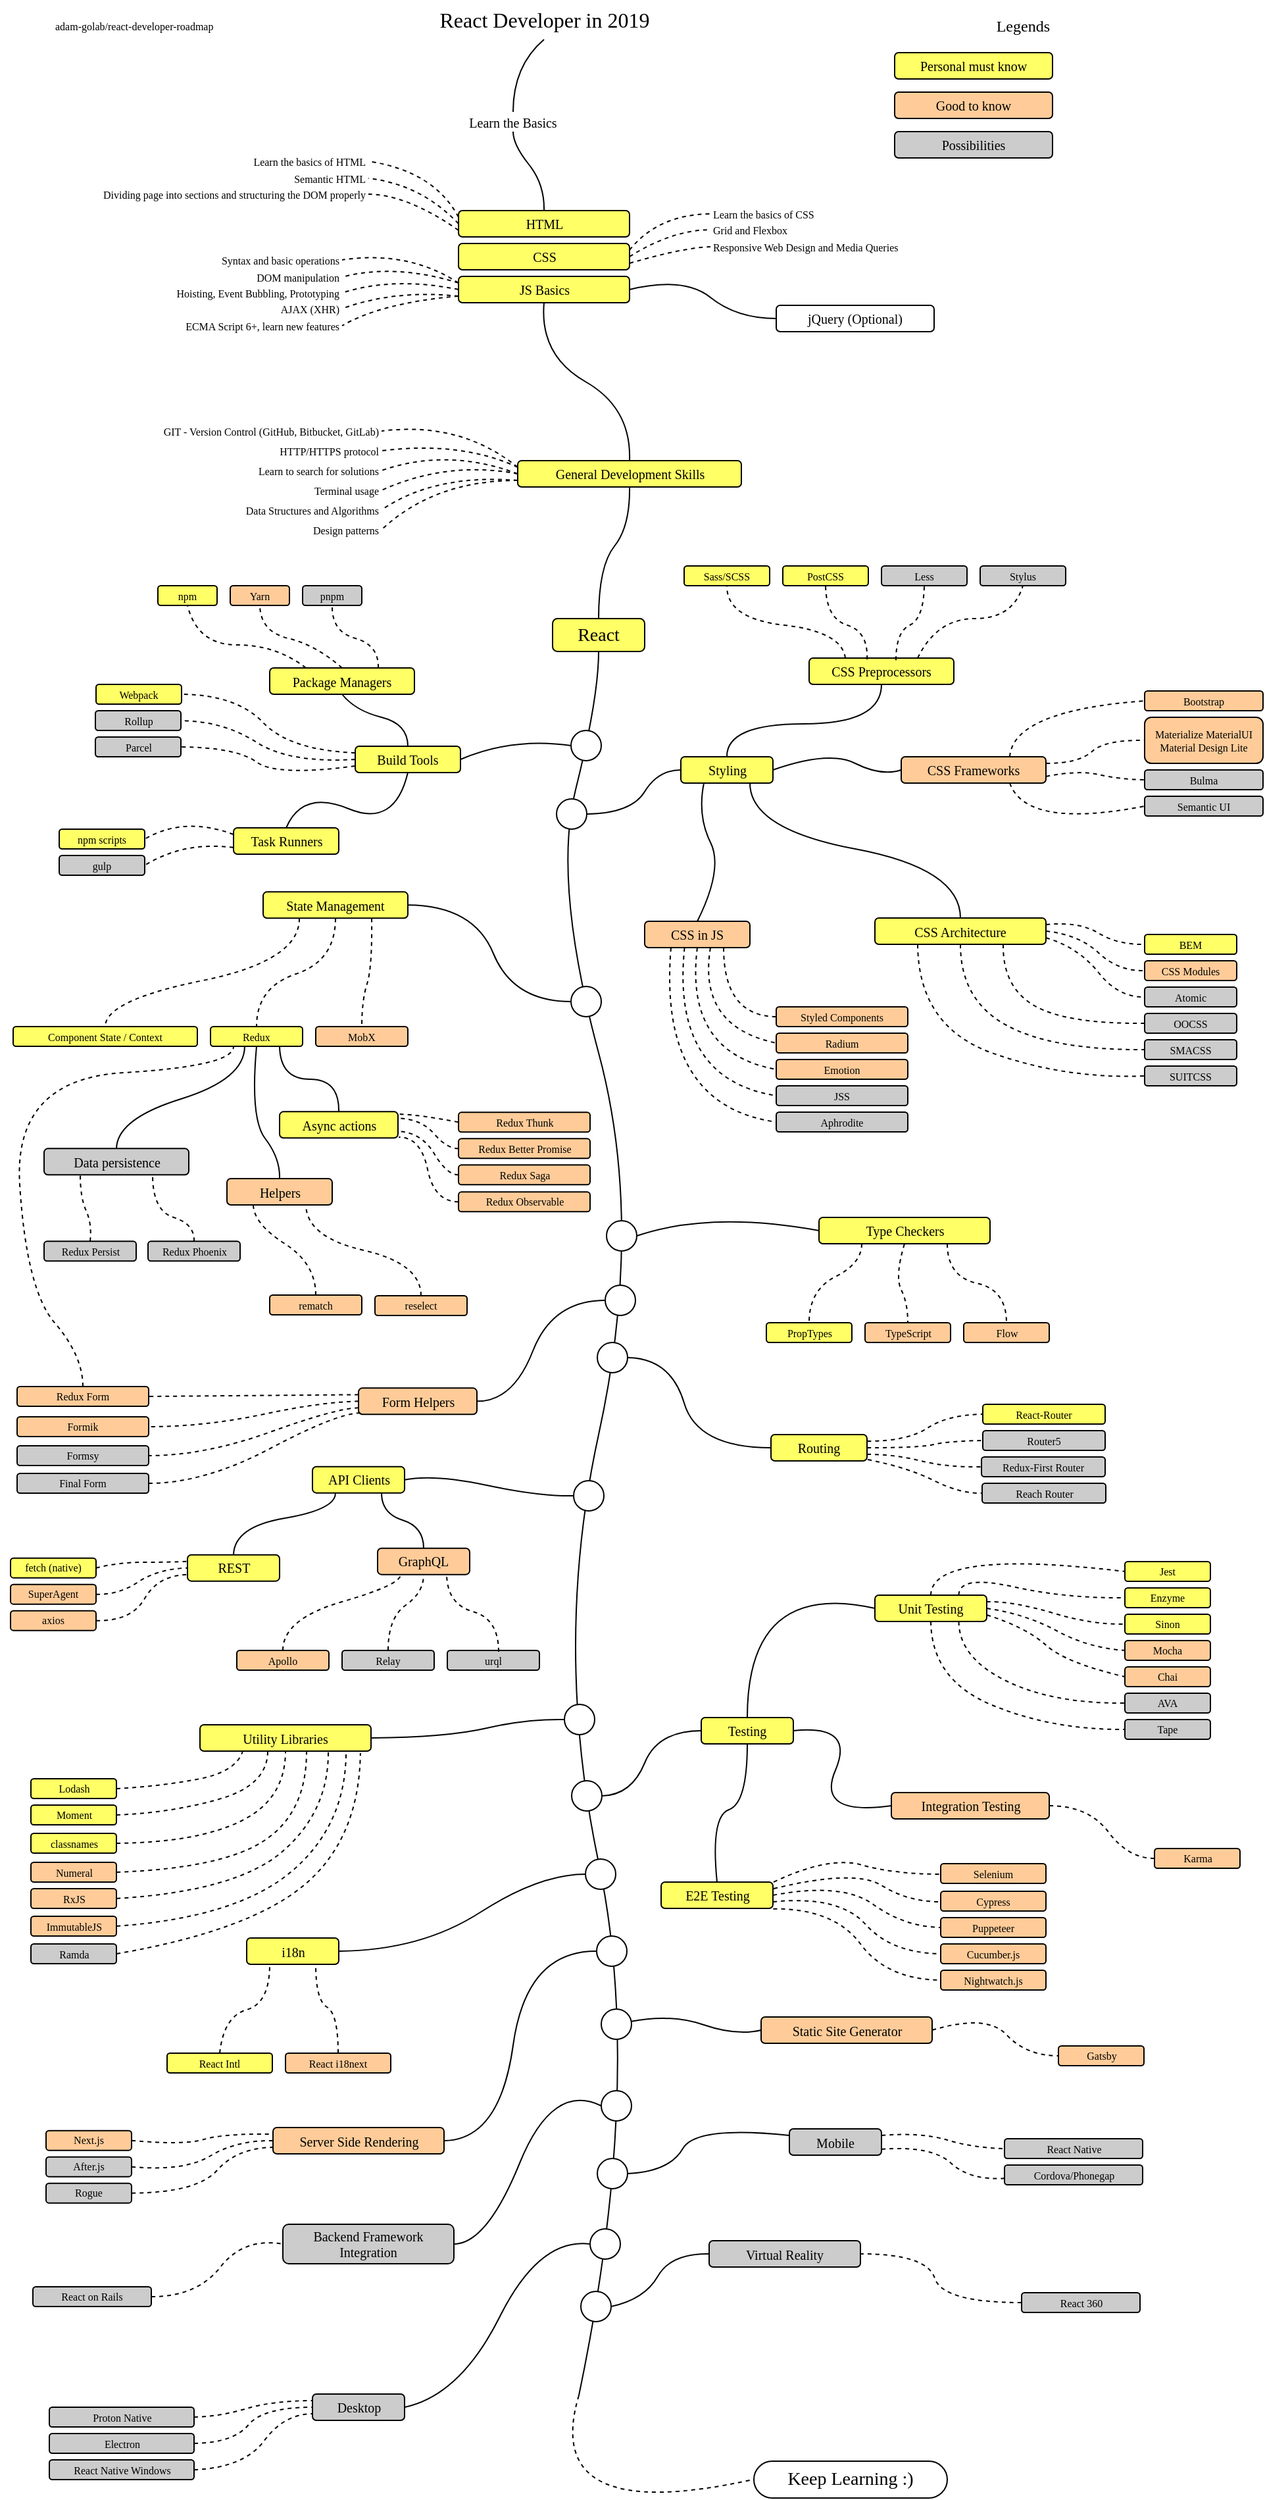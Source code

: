 <?xml version="1.0" encoding="UTF-8"?>
<mxGraphModel dx="1430" dy="844" grid="1" gridSize="10" guides="1" tooltips="1" connect="1" arrows="1" fold="1" page="1" pageScale="1" pageWidth="827" pageHeight="1169" background="#ffffff" math="0" shadow="0">
  <root>
    <mxCell id="0"/>
    <mxCell id="1" parent="0"/>
    <mxCell id="4" value="React Developer in 2019" style="text;html=1;strokeColor=none;fillColor=none;align=center;verticalAlign=middle;whiteSpace=wrap;rounded=0;comic=0;fontFamily=Verdana;fontSize=16;fontStyle=0" parent="1" vertex="1">
      <mxGeometry x="273.5" y="30" width="280" height="30" as="geometry"/>
    </mxCell>
    <mxCell id="5" value="Legends" style="text;html=1;strokeColor=none;fillColor=none;align=right;verticalAlign=middle;whiteSpace=wrap;rounded=0;comic=0;fontFamily=Verdana;fontSize=12;" parent="1" vertex="1">
      <mxGeometry x="720" y="40" width="80" height="20" as="geometry"/>
    </mxCell>
    <mxCell id="7" value="Personal must know" style="rounded=1;whiteSpace=wrap;html=1;comic=0;fontFamily=Verdana;fontSize=10;fillColor=#FFFF66;" parent="1" vertex="1">
      <mxGeometry x="680" y="70" width="120" height="20" as="geometry"/>
    </mxCell>
    <mxCell id="9" value="Good to know" style="rounded=1;whiteSpace=wrap;html=1;comic=0;fontFamily=Verdana;fontSize=10;fillColor=#FFCC99;" parent="1" vertex="1">
      <mxGeometry x="680" y="100" width="120" height="20" as="geometry"/>
    </mxCell>
    <mxCell id="10" value="Possibilities" style="rounded=1;whiteSpace=wrap;html=1;comic=0;fontFamily=Verdana;fontSize=10;fillColor=#CCCCCC;" parent="1" vertex="1">
      <mxGeometry x="680" y="130" width="120" height="20" as="geometry"/>
    </mxCell>
    <mxCell id="12" value="Learn the Basics" style="text;html=1;strokeColor=none;fillColor=none;align=center;verticalAlign=middle;whiteSpace=wrap;rounded=0;comic=0;fontFamily=Verdana;fontSize=10;fontStyle=0" parent="1" vertex="1">
      <mxGeometry x="250" y="115" width="280" height="15" as="geometry"/>
    </mxCell>
    <mxCell id="15" value="" style="curved=1;endArrow=none;html=1;fontFamily=Verdana;fontSize=10;exitX=0.5;exitY=1;entryX=0.5;entryY=0;endFill=0;" parent="1" source="12" target="17" edge="1">
      <mxGeometry width="50" height="50" relative="1" as="geometry">
        <mxPoint x="270" y="210" as="sourcePoint"/>
        <mxPoint x="360" y="190" as="targetPoint"/>
        <Array as="points">
          <mxPoint x="390" y="140"/>
          <mxPoint x="414" y="170"/>
        </Array>
      </mxGeometry>
    </mxCell>
    <mxCell id="16" value="" style="curved=1;endArrow=none;html=1;fontFamily=Verdana;fontSize=10;exitX=0.5;exitY=1;entryX=0.5;entryY=0;endFill=0;" parent="1" source="4" target="12" edge="1">
      <mxGeometry width="50" height="50" relative="1" as="geometry">
        <mxPoint x="414" y="100" as="sourcePoint"/>
        <mxPoint x="310" y="210" as="targetPoint"/>
        <Array as="points">
          <mxPoint x="390" y="80"/>
        </Array>
      </mxGeometry>
    </mxCell>
    <mxCell id="17" value="HTML" style="rounded=1;whiteSpace=wrap;html=1;comic=0;fontFamily=Verdana;fontSize=10;fillColor=#FFFF66;" parent="1" vertex="1">
      <mxGeometry x="348.5" y="190" width="130" height="20" as="geometry"/>
    </mxCell>
    <mxCell id="18" value="CSS" style="rounded=1;whiteSpace=wrap;html=1;comic=0;fontFamily=Verdana;fontSize=10;fillColor=#FFFF66;" parent="1" vertex="1">
      <mxGeometry x="348.5" y="215" width="130" height="20" as="geometry"/>
    </mxCell>
    <mxCell id="20" value="JS Basics" style="rounded=1;whiteSpace=wrap;html=1;comic=0;fontFamily=Verdana;fontSize=10;fillColor=#FFFF66;" parent="1" vertex="1">
      <mxGeometry x="348.5" y="240" width="130" height="20" as="geometry"/>
    </mxCell>
    <mxCell id="22" value="Learn the basics of HTML" style="text;html=1;strokeColor=none;fillColor=none;align=right;verticalAlign=middle;whiteSpace=wrap;rounded=0;comic=0;fontFamily=Verdana;fontSize=8;" parent="1" vertex="1">
      <mxGeometry x="20" y="145" width="260" height="15" as="geometry"/>
    </mxCell>
    <mxCell id="23" value="Semantic HTML" style="text;html=1;strokeColor=none;fillColor=none;align=right;verticalAlign=middle;whiteSpace=wrap;rounded=0;comic=0;fontFamily=Verdana;fontSize=8;" parent="1" vertex="1">
      <mxGeometry x="20" y="158" width="260" height="15" as="geometry"/>
    </mxCell>
    <mxCell id="24" value="Dividing page into sections and structuring the DOM properly" style="text;html=1;strokeColor=none;fillColor=none;align=right;verticalAlign=middle;whiteSpace=wrap;rounded=0;comic=0;fontFamily=Verdana;fontSize=8;" parent="1" vertex="1">
      <mxGeometry x="20" y="170" width="260" height="15" as="geometry"/>
    </mxCell>
    <mxCell id="27" value="" style="curved=1;endArrow=none;html=1;fontFamily=Verdana;fontSize=8;exitX=0;exitY=0.25;entryX=1;entryY=0.5;endFill=0;dashed=1;" parent="1" source="17" target="22" edge="1">
      <mxGeometry width="50" height="50" relative="1" as="geometry">
        <mxPoint x="110" y="330" as="sourcePoint"/>
        <mxPoint x="160" y="280" as="targetPoint"/>
        <Array as="points">
          <mxPoint x="330" y="160"/>
        </Array>
      </mxGeometry>
    </mxCell>
    <mxCell id="28" value="" style="curved=1;endArrow=none;html=1;fontFamily=Verdana;fontSize=8;exitX=0;exitY=0.5;entryX=1;entryY=0.5;endFill=0;dashed=1;" parent="1" source="17" target="23" edge="1">
      <mxGeometry width="50" height="50" relative="1" as="geometry">
        <mxPoint x="358.5" y="205" as="sourcePoint"/>
        <mxPoint x="290" y="162.5" as="targetPoint"/>
        <Array as="points">
          <mxPoint x="320" y="170"/>
        </Array>
      </mxGeometry>
    </mxCell>
    <mxCell id="29" value="" style="curved=1;endArrow=none;html=1;fontFamily=Verdana;fontSize=8;exitX=0;exitY=0.75;entryX=1;entryY=0.5;endFill=0;dashed=1;" parent="1" source="17" target="24" edge="1">
      <mxGeometry width="50" height="50" relative="1" as="geometry">
        <mxPoint x="368.5" y="215" as="sourcePoint"/>
        <mxPoint x="300" y="172.5" as="targetPoint"/>
        <Array as="points">
          <mxPoint x="310" y="178"/>
        </Array>
      </mxGeometry>
    </mxCell>
    <mxCell id="31" value="Learn the basics of CSS" style="text;html=1;strokeColor=none;fillColor=none;align=left;verticalAlign=middle;whiteSpace=wrap;rounded=0;comic=0;fontFamily=Verdana;fontSize=8;" parent="1" vertex="1">
      <mxGeometry x="540" y="185" width="260" height="15" as="geometry"/>
    </mxCell>
    <mxCell id="32" value="Grid and Flexbox" style="text;html=1;strokeColor=none;fillColor=none;align=left;verticalAlign=middle;whiteSpace=wrap;rounded=0;comic=0;fontFamily=Verdana;fontSize=8;" parent="1" vertex="1">
      <mxGeometry x="540" y="197" width="260" height="15" as="geometry"/>
    </mxCell>
    <mxCell id="33" value="Responsive Web Design and Media Queries" style="text;html=1;strokeColor=none;fillColor=none;align=left;verticalAlign=middle;whiteSpace=wrap;rounded=0;comic=0;fontFamily=Verdana;fontSize=8;" parent="1" vertex="1">
      <mxGeometry x="540" y="210" width="260" height="15" as="geometry"/>
    </mxCell>
    <mxCell id="34" value="" style="curved=1;endArrow=none;html=1;fontFamily=Verdana;fontSize=8;exitX=1;exitY=0.25;entryX=0;entryY=0.5;endFill=0;dashed=1;" parent="1" source="18" target="31" edge="1">
      <mxGeometry width="50" height="50" relative="1" as="geometry">
        <mxPoint x="358.5" y="205" as="sourcePoint"/>
        <mxPoint x="290" y="162.5" as="targetPoint"/>
        <Array as="points">
          <mxPoint x="500" y="193"/>
        </Array>
      </mxGeometry>
    </mxCell>
    <mxCell id="35" value="" style="curved=1;endArrow=none;html=1;fontFamily=Verdana;fontSize=8;exitX=1;exitY=0.5;entryX=0;entryY=0.5;endFill=0;dashed=1;" parent="1" source="18" target="32" edge="1">
      <mxGeometry width="50" height="50" relative="1" as="geometry">
        <mxPoint x="488.5" y="205" as="sourcePoint"/>
        <mxPoint x="550" y="187.5" as="targetPoint"/>
        <Array as="points">
          <mxPoint x="510" y="205"/>
        </Array>
      </mxGeometry>
    </mxCell>
    <mxCell id="36" value="" style="curved=1;endArrow=none;html=1;fontFamily=Verdana;fontSize=8;exitX=1;exitY=0.75;entryX=0;entryY=0.5;endFill=0;dashed=1;" parent="1" source="18" target="33" edge="1">
      <mxGeometry width="50" height="50" relative="1" as="geometry">
        <mxPoint x="498.5" y="215" as="sourcePoint"/>
        <mxPoint x="560" y="197.5" as="targetPoint"/>
        <Array as="points">
          <mxPoint x="520" y="218"/>
        </Array>
      </mxGeometry>
    </mxCell>
    <mxCell id="39" value="Syntax and basic operations" style="text;html=1;strokeColor=none;fillColor=none;align=right;verticalAlign=middle;whiteSpace=wrap;rounded=0;comic=0;fontFamily=Verdana;fontSize=8;" parent="1" vertex="1">
      <mxGeometry y="220" width="260" height="15" as="geometry"/>
    </mxCell>
    <mxCell id="40" value="DOM manipulation" style="text;html=1;strokeColor=none;fillColor=none;align=right;verticalAlign=middle;whiteSpace=wrap;rounded=0;comic=0;fontFamily=Verdana;fontSize=8;" parent="1" vertex="1">
      <mxGeometry y="233" width="260" height="15" as="geometry"/>
    </mxCell>
    <mxCell id="41" value="Hoisting, Event Bubbling, Prototyping" style="text;html=1;strokeColor=none;fillColor=none;align=right;verticalAlign=middle;whiteSpace=wrap;rounded=0;comic=0;fontFamily=Verdana;fontSize=8;" parent="1" vertex="1">
      <mxGeometry y="245" width="260" height="15" as="geometry"/>
    </mxCell>
    <mxCell id="42" value="AJAX (XHR)" style="text;html=1;strokeColor=none;fillColor=none;align=right;verticalAlign=middle;whiteSpace=wrap;rounded=0;comic=0;fontFamily=Verdana;fontSize=8;" parent="1" vertex="1">
      <mxGeometry y="257" width="260" height="15" as="geometry"/>
    </mxCell>
    <mxCell id="43" value="ECMA Script 6+, learn new features" style="text;html=1;strokeColor=none;fillColor=none;align=right;verticalAlign=middle;whiteSpace=wrap;rounded=0;comic=0;fontFamily=Verdana;fontSize=8;" parent="1" vertex="1">
      <mxGeometry y="270" width="260" height="15" as="geometry"/>
    </mxCell>
    <mxCell id="44" value="" style="curved=1;endArrow=none;html=1;fontFamily=Verdana;fontSize=8;exitX=0;exitY=0.25;entryX=1;entryY=0.5;endFill=0;dashed=1;" parent="1" source="20" target="39" edge="1">
      <mxGeometry width="50" height="50" relative="1" as="geometry">
        <mxPoint x="358.5" y="215" as="sourcePoint"/>
        <mxPoint x="290" y="187.5" as="targetPoint"/>
        <Array as="points">
          <mxPoint x="310" y="220"/>
        </Array>
      </mxGeometry>
    </mxCell>
    <mxCell id="45" value="" style="curved=1;endArrow=none;html=1;fontFamily=Verdana;fontSize=8;exitX=0;exitY=0.25;entryX=1;entryY=0.5;endFill=0;dashed=1;" parent="1" source="20" target="40" edge="1">
      <mxGeometry width="50" height="50" relative="1" as="geometry">
        <mxPoint x="358.5" y="255" as="sourcePoint"/>
        <mxPoint x="270" y="237.5" as="targetPoint"/>
        <Array as="points">
          <mxPoint x="300" y="230"/>
        </Array>
      </mxGeometry>
    </mxCell>
    <mxCell id="46" value="" style="curved=1;endArrow=none;html=1;fontFamily=Verdana;fontSize=8;entryX=1;entryY=0.5;endFill=0;dashed=1;exitX=0;exitY=0.5;" parent="1" source="20" target="41" edge="1">
      <mxGeometry width="50" height="50" relative="1" as="geometry">
        <mxPoint x="350" y="253" as="sourcePoint"/>
        <mxPoint x="270" y="250.5" as="targetPoint"/>
        <Array as="points">
          <mxPoint x="300" y="240"/>
        </Array>
      </mxGeometry>
    </mxCell>
    <mxCell id="47" value="" style="curved=1;endArrow=none;html=1;fontFamily=Verdana;fontSize=8;exitX=0;exitY=0.75;entryX=1;entryY=0.5;endFill=0;dashed=1;" parent="1" source="20" target="42" edge="1">
      <mxGeometry width="50" height="50" relative="1" as="geometry">
        <mxPoint x="368.5" y="265" as="sourcePoint"/>
        <mxPoint x="280" y="260.5" as="targetPoint"/>
        <Array as="points">
          <mxPoint x="300" y="250"/>
        </Array>
      </mxGeometry>
    </mxCell>
    <mxCell id="48" value="" style="curved=1;endArrow=none;html=1;fontFamily=Verdana;fontSize=8;exitX=0;exitY=0.75;entryX=1;entryY=0.5;endFill=0;dashed=1;" parent="1" source="20" target="43" edge="1">
      <mxGeometry width="50" height="50" relative="1" as="geometry">
        <mxPoint x="378.5" y="275" as="sourcePoint"/>
        <mxPoint x="290" y="270.5" as="targetPoint"/>
        <Array as="points">
          <mxPoint x="290" y="260"/>
        </Array>
      </mxGeometry>
    </mxCell>
    <mxCell id="49" value="jQuery (Optional)" style="rounded=1;whiteSpace=wrap;html=1;comic=0;fontFamily=Verdana;fontSize=10;fillColor=#ffffff;strokeColor=#000000;" parent="1" vertex="1">
      <mxGeometry x="590" y="262" width="120" height="20" as="geometry"/>
    </mxCell>
    <mxCell id="50" value="" style="curved=1;endArrow=none;html=1;fontFamily=Verdana;fontSize=10;exitX=0;exitY=0.5;entryX=1;entryY=0.5;endFill=0;" parent="1" source="49" target="20" edge="1">
      <mxGeometry width="50" height="50" relative="1" as="geometry">
        <mxPoint x="400" y="140" as="sourcePoint"/>
        <mxPoint x="423.5" y="200" as="targetPoint"/>
        <Array as="points">
          <mxPoint x="560" y="272"/>
          <mxPoint x="520" y="240"/>
        </Array>
      </mxGeometry>
    </mxCell>
    <mxCell id="51" value="General Development Skills" style="rounded=1;whiteSpace=wrap;html=1;comic=0;fontFamily=Verdana;fontSize=10;fillColor=#FFFF66;" parent="1" vertex="1">
      <mxGeometry x="393.5" y="380" width="170" height="20" as="geometry"/>
    </mxCell>
    <mxCell id="52" value="" style="curved=1;endArrow=none;html=1;fontFamily=Verdana;fontSize=10;exitX=0.5;exitY=1;entryX=0.5;entryY=0;endFill=0;" parent="1" source="20" target="51" edge="1">
      <mxGeometry width="50" height="50" relative="1" as="geometry">
        <mxPoint x="400" y="140" as="sourcePoint"/>
        <mxPoint x="423.5" y="200" as="targetPoint"/>
        <Array as="points">
          <mxPoint x="410" y="300"/>
          <mxPoint x="480" y="340"/>
        </Array>
      </mxGeometry>
    </mxCell>
    <mxCell id="15a4b3893f7299b4-52" value="GIT - Version Control (GitHub, Bitbucket, GitLab)" style="text;html=1;strokeColor=none;fillColor=none;align=right;verticalAlign=middle;whiteSpace=wrap;rounded=0;comic=0;fontFamily=Verdana;fontSize=8;" parent="1" vertex="1">
      <mxGeometry x="30" y="350" width="260" height="15" as="geometry"/>
    </mxCell>
    <mxCell id="15a4b3893f7299b4-53" value="HTTP/HTTPS protocol" style="text;html=1;strokeColor=none;fillColor=none;align=right;verticalAlign=middle;whiteSpace=wrap;rounded=0;comic=0;fontFamily=Verdana;fontSize=8;" parent="1" vertex="1">
      <mxGeometry x="30" y="365" width="260" height="15" as="geometry"/>
    </mxCell>
    <mxCell id="15a4b3893f7299b4-54" value="Learn to search for solutions" style="text;html=1;strokeColor=none;fillColor=none;align=right;verticalAlign=middle;whiteSpace=wrap;rounded=0;comic=0;fontFamily=Verdana;fontSize=8;" parent="1" vertex="1">
      <mxGeometry x="30" y="380" width="260" height="15" as="geometry"/>
    </mxCell>
    <mxCell id="15a4b3893f7299b4-56" value="Data Structures and Algorithms" style="text;html=1;strokeColor=none;fillColor=none;align=right;verticalAlign=middle;whiteSpace=wrap;rounded=0;comic=0;fontFamily=Verdana;fontSize=8;" parent="1" vertex="1">
      <mxGeometry x="30" y="410" width="260" height="15" as="geometry"/>
    </mxCell>
    <mxCell id="15a4b3893f7299b4-57" value="Design patterns" style="text;html=1;strokeColor=none;fillColor=none;align=right;verticalAlign=middle;whiteSpace=wrap;rounded=0;comic=0;fontFamily=Verdana;fontSize=8;" parent="1" vertex="1">
      <mxGeometry x="30" y="425" width="260" height="15" as="geometry"/>
    </mxCell>
    <mxCell id="15a4b3893f7299b4-59" value="" style="curved=1;endArrow=none;html=1;fontFamily=Verdana;fontSize=8;exitX=0;exitY=0.25;entryX=1;entryY=0.5;endFill=0;dashed=1;" parent="1" source="51" target="15a4b3893f7299b4-52" edge="1">
      <mxGeometry width="50" height="50" relative="1" as="geometry">
        <mxPoint x="358.5" y="265" as="sourcePoint"/>
        <mxPoint x="270" y="287.5" as="targetPoint"/>
        <Array as="points">
          <mxPoint x="350" y="350"/>
        </Array>
      </mxGeometry>
    </mxCell>
    <mxCell id="15a4b3893f7299b4-60" value="" style="curved=1;endArrow=none;html=1;fontFamily=Verdana;fontSize=8;exitX=0;exitY=0.25;endFill=0;dashed=1;entryX=1;entryY=0.5;" parent="1" source="51" target="15a4b3893f7299b4-53" edge="1">
      <mxGeometry width="50" height="50" relative="1" as="geometry">
        <mxPoint x="393.5" y="400" as="sourcePoint"/>
        <mxPoint x="300" y="380" as="targetPoint"/>
        <Array as="points">
          <mxPoint x="350" y="365"/>
        </Array>
      </mxGeometry>
    </mxCell>
    <mxCell id="15a4b3893f7299b4-61" value="" style="curved=1;endArrow=none;html=1;fontFamily=Verdana;fontSize=8;exitX=0;exitY=0.5;entryX=1;entryY=0.5;endFill=0;dashed=1;" parent="1" source="51" target="15a4b3893f7299b4-54" edge="1">
      <mxGeometry width="50" height="50" relative="1" as="geometry">
        <mxPoint x="393.5" y="412.5" as="sourcePoint"/>
        <mxPoint x="290" y="385" as="targetPoint"/>
        <Array as="points">
          <mxPoint x="340" y="370"/>
        </Array>
      </mxGeometry>
    </mxCell>
    <mxCell id="15a4b3893f7299b4-62" value="" style="curved=1;endArrow=none;html=1;fontFamily=Verdana;fontSize=8;exitX=0;exitY=0.75;entryX=1;entryY=0.5;endFill=0;dashed=1;" parent="1" source="51" target="15a4b3893f7299b4-56" edge="1">
      <mxGeometry width="50" height="50" relative="1" as="geometry">
        <mxPoint x="400.5" y="425" as="sourcePoint"/>
        <mxPoint x="297" y="397.5" as="targetPoint"/>
        <Array as="points">
          <mxPoint x="330" y="390"/>
        </Array>
      </mxGeometry>
    </mxCell>
    <mxCell id="15a4b3893f7299b4-63" value="" style="curved=1;endArrow=none;html=1;fontFamily=Verdana;fontSize=8;exitX=0;exitY=0.75;entryX=1;entryY=0.5;endFill=0;dashed=1;" parent="1" source="51" target="15a4b3893f7299b4-57" edge="1">
      <mxGeometry width="50" height="50" relative="1" as="geometry">
        <mxPoint x="433.5" y="425" as="sourcePoint"/>
        <mxPoint x="330" y="397.5" as="targetPoint"/>
        <Array as="points">
          <mxPoint x="330" y="395"/>
        </Array>
      </mxGeometry>
    </mxCell>
    <mxCell id="15a4b3893f7299b4-64" value="React" style="rounded=1;whiteSpace=wrap;html=1;comic=0;fontFamily=Verdana;fontSize=14;fillColor=#FFFF66;" parent="1" vertex="1">
      <mxGeometry x="420" y="500" width="70" height="25" as="geometry"/>
    </mxCell>
    <mxCell id="15a4b3893f7299b4-65" value="" style="curved=1;endArrow=none;html=1;fontFamily=Verdana;fontSize=10;exitX=0.5;exitY=1;entryX=0.5;entryY=0;endFill=0;" parent="1" source="51" target="15a4b3893f7299b4-64" edge="1">
      <mxGeometry width="50" height="50" relative="1" as="geometry">
        <mxPoint x="603.5" y="440" as="sourcePoint"/>
        <mxPoint x="668.5" y="560" as="targetPoint"/>
        <Array as="points">
          <mxPoint x="479" y="430"/>
          <mxPoint x="455" y="460"/>
        </Array>
      </mxGeometry>
    </mxCell>
    <mxCell id="111" value="" style="curved=1;endArrow=none;html=1;fontFamily=Verdana;fontSize=8;endFill=0;dashed=1;exitX=0;exitY=0.5;entryX=1.006;entryY=0.967;entryPerimeter=0;" parent="1" source="109" target="15a4b3893f7299b4-74" edge="1">
      <mxGeometry width="50" height="50" relative="1" as="geometry">
        <mxPoint x="337.31" y="985.357" as="sourcePoint"/>
        <mxPoint x="310" y="910" as="targetPoint"/>
        <Array as="points">
          <mxPoint x="330" y="943"/>
          <mxPoint x="320" y="894"/>
        </Array>
      </mxGeometry>
    </mxCell>
    <mxCell id="15a4b3893f7299b4-66" value="State Management" style="rounded=1;whiteSpace=wrap;html=1;comic=0;fontFamily=Verdana;fontSize=10;fillColor=#FFFF66;" parent="1" vertex="1">
      <mxGeometry x="200" y="707.667" width="110" height="20" as="geometry"/>
    </mxCell>
    <mxCell id="15a4b3893f7299b4-68" value="Redux" style="rounded=1;whiteSpace=wrap;html=1;comic=0;fontFamily=Verdana;fontSize=8;fillColor=#FFFF66;" parent="1" vertex="1">
      <mxGeometry x="160" y="810" width="70" height="15" as="geometry"/>
    </mxCell>
    <mxCell id="15a4b3893f7299b4-72" value="MobX" style="rounded=1;whiteSpace=wrap;html=1;comic=0;fontFamily=Verdana;fontSize=8;fillColor=#FFCC99;" parent="1" vertex="1">
      <mxGeometry x="240" y="810" width="70" height="15" as="geometry"/>
    </mxCell>
    <mxCell id="118" value="rematch" style="rounded=1;whiteSpace=wrap;html=1;comic=0;fontFamily=Verdana;fontSize=8;fillColor=#FFCC99;" parent="1" vertex="1">
      <mxGeometry x="205" y="1014" width="70" height="15" as="geometry"/>
    </mxCell>
    <mxCell id="15a4b3893f7299b4-73" value="RxJS" style="rounded=1;whiteSpace=wrap;html=1;comic=0;fontFamily=Verdana;fontSize=8;fillColor=#FFCC99;" parent="1" vertex="1">
      <mxGeometry x="23.5" y="1465" width="65" height="15" as="geometry"/>
    </mxCell>
    <mxCell id="15a4b3893f7299b4-74" value="Async actions" style="rounded=1;whiteSpace=wrap;html=1;comic=0;fontFamily=Verdana;fontSize=10;fillColor=#FFFF66;" parent="1" vertex="1">
      <mxGeometry x="212.5" y="874.667" width="90" height="20" as="geometry"/>
    </mxCell>
    <mxCell id="15a4b3893f7299b4-75" value="Redux Thunk" style="rounded=1;whiteSpace=wrap;html=1;comic=0;fontFamily=Verdana;fontSize=8;fillColor=#FFCC99;" parent="1" vertex="1">
      <mxGeometry x="348.5" y="875.167" width="100" height="15" as="geometry"/>
    </mxCell>
    <mxCell id="15a4b3893f7299b4-77" value="Redux Saga" style="rounded=1;whiteSpace=wrap;html=1;comic=0;fontFamily=Verdana;fontSize=8;fillColor=#FFCC99;" parent="1" vertex="1">
      <mxGeometry x="348.5" y="915.167" width="100" height="15" as="geometry"/>
    </mxCell>
    <mxCell id="109" value="Redux Observable" style="rounded=1;whiteSpace=wrap;html=1;comic=0;fontFamily=Verdana;fontSize=8;fillColor=#FFCC99;" parent="1" vertex="1">
      <mxGeometry x="348.5" y="935.667" width="100" height="15" as="geometry"/>
    </mxCell>
    <mxCell id="15a4b3893f7299b4-78" value="Redux Better Promise" style="rounded=1;whiteSpace=wrap;html=1;comic=0;fontFamily=Verdana;fontSize=8;fillColor=#FFCC99;" parent="1" vertex="1">
      <mxGeometry x="348.5" y="895.167" width="100" height="15" as="geometry"/>
    </mxCell>
    <mxCell id="15a4b3893f7299b4-79" value="Data persistence" style="rounded=1;whiteSpace=wrap;html=1;comic=0;fontFamily=Verdana;fontSize=10;fillColor=#CCCCCC;" parent="1" vertex="1">
      <mxGeometry x="33.5" y="902.667" width="110" height="20" as="geometry"/>
    </mxCell>
    <mxCell id="15a4b3893f7299b4-80" value="Redux Persist" style="rounded=1;whiteSpace=wrap;html=1;comic=0;fontFamily=Verdana;fontSize=8;fillColor=#CCCCCC;" parent="1" vertex="1">
      <mxGeometry x="33.5" y="973.167" width="70" height="15" as="geometry"/>
    </mxCell>
    <mxCell id="15a4b3893f7299b4-82" value="Redux Phoenix" style="rounded=1;whiteSpace=wrap;html=1;comic=0;fontFamily=Verdana;fontSize=8;fillColor=#CCCCCC;" parent="1" vertex="1">
      <mxGeometry x="112.5" y="973.167" width="70" height="15" as="geometry"/>
    </mxCell>
    <mxCell id="15a4b3893f7299b4-83" value="Package Managers" style="rounded=1;whiteSpace=wrap;html=1;comic=0;fontFamily=Verdana;fontSize=10;fillColor=#FFFF66;" parent="1" vertex="1">
      <mxGeometry x="205" y="537.5" width="110" height="20" as="geometry"/>
    </mxCell>
    <mxCell id="15a4b3893f7299b4-84" value="npm" style="rounded=1;whiteSpace=wrap;html=1;comic=0;fontFamily=Verdana;fontSize=8;fillColor=#FFFF66;" parent="1" vertex="1">
      <mxGeometry x="120" y="475" width="45" height="15" as="geometry"/>
    </mxCell>
    <mxCell id="15a4b3893f7299b4-85" value="Yarn" style="rounded=1;whiteSpace=wrap;html=1;comic=0;fontFamily=Verdana;fontSize=8;fillColor=#FFCC99;" parent="1" vertex="1">
      <mxGeometry x="175" y="475" width="45" height="15" as="geometry"/>
    </mxCell>
    <mxCell id="15a4b3893f7299b4-86" value="pnpm" style="rounded=1;whiteSpace=wrap;html=1;comic=0;fontFamily=Verdana;fontSize=8;fillColor=#CCCCCC;" parent="1" vertex="1">
      <mxGeometry x="230" y="475" width="45" height="15" as="geometry"/>
    </mxCell>
    <mxCell id="15a4b3893f7299b4-88" value="Build Tools" style="rounded=1;whiteSpace=wrap;html=1;comic=0;fontFamily=Verdana;fontSize=10;fillColor=#FFFF66;" parent="1" vertex="1">
      <mxGeometry x="270" y="597" width="80" height="20" as="geometry"/>
    </mxCell>
    <mxCell id="15a4b3893f7299b4-91" value="gulp" style="rounded=1;whiteSpace=wrap;html=1;comic=0;fontFamily=Verdana;fontSize=8;fillColor=#CCCCCC;" parent="1" vertex="1">
      <mxGeometry x="45" y="680" width="65" height="15" as="geometry"/>
    </mxCell>
    <mxCell id="15a4b3893f7299b4-92" value="Styling" style="rounded=1;whiteSpace=wrap;html=1;comic=0;fontFamily=Verdana;fontSize=10;fillColor=#FFFF66;" parent="1" vertex="1">
      <mxGeometry x="517.5" y="605" width="70" height="20" as="geometry"/>
    </mxCell>
    <mxCell id="15a4b3893f7299b4-93" value="CSS Preprocessors" style="rounded=1;whiteSpace=wrap;html=1;comic=0;fontFamily=Verdana;fontSize=10;fillColor=#FFFF66;" parent="1" vertex="1">
      <mxGeometry x="615" y="530" width="110" height="20" as="geometry"/>
    </mxCell>
    <mxCell id="15a4b3893f7299b4-94" value="npm scripts" style="rounded=1;whiteSpace=wrap;html=1;comic=0;fontFamily=Verdana;fontSize=8;fillColor=#FFFF66;" parent="1" vertex="1">
      <mxGeometry x="45" y="660" width="65" height="15" as="geometry"/>
    </mxCell>
    <mxCell id="15a4b3893f7299b4-95" value="Sass/SCSS" style="rounded=1;whiteSpace=wrap;html=1;comic=0;fontFamily=Verdana;fontSize=8;fillColor=#FFFF66;" parent="1" vertex="1">
      <mxGeometry x="520" y="460" width="65" height="15" as="geometry"/>
    </mxCell>
    <mxCell id="15a4b3893f7299b4-96" value="PostCSS" style="rounded=1;whiteSpace=wrap;html=1;comic=0;fontFamily=Verdana;fontSize=8;fillColor=#FFFF66;" parent="1" vertex="1">
      <mxGeometry x="595" y="460" width="65" height="15" as="geometry"/>
    </mxCell>
    <mxCell id="15a4b3893f7299b4-97" value="Less" style="rounded=1;whiteSpace=wrap;html=1;comic=0;fontFamily=Verdana;fontSize=8;fillColor=#CCCCCC;" parent="1" vertex="1">
      <mxGeometry x="670" y="460" width="65" height="15" as="geometry"/>
    </mxCell>
    <mxCell id="15a4b3893f7299b4-100" value="Stylus" style="rounded=1;whiteSpace=wrap;html=1;comic=0;fontFamily=Verdana;fontSize=8;fillColor=#CCCCCC;" parent="1" vertex="1">
      <mxGeometry x="745" y="460" width="65" height="15" as="geometry"/>
    </mxCell>
    <mxCell id="15a4b3893f7299b4-101" value="Task Runners" style="rounded=1;whiteSpace=wrap;html=1;comic=0;fontFamily=Verdana;fontSize=10;fillColor=#FFFF66;" parent="1" vertex="1">
      <mxGeometry x="177.5" y="659" width="80" height="20" as="geometry"/>
    </mxCell>
    <mxCell id="15a4b3893f7299b4-102" value="Webpack" style="rounded=1;whiteSpace=wrap;html=1;comic=0;fontFamily=Verdana;fontSize=8;fillColor=#FFFF66;" parent="1" vertex="1">
      <mxGeometry x="73" y="550" width="65" height="15" as="geometry"/>
    </mxCell>
    <mxCell id="15a4b3893f7299b4-103" value="Rollup" style="rounded=1;whiteSpace=wrap;html=1;comic=0;fontFamily=Verdana;fontSize=8;fillColor=#CCCCCC;" parent="1" vertex="1">
      <mxGeometry x="72.5" y="570" width="65" height="15" as="geometry"/>
    </mxCell>
    <mxCell id="15a4b3893f7299b4-104" value="Parcel" style="rounded=1;whiteSpace=wrap;html=1;comic=0;fontFamily=Verdana;fontSize=8;fillColor=#CCCCCC;" parent="1" vertex="1">
      <mxGeometry x="72.5" y="590" width="65" height="15" as="geometry"/>
    </mxCell>
    <mxCell id="15a4b3893f7299b4-105" value="CSS Frameworks" style="rounded=1;whiteSpace=wrap;html=1;comic=0;fontFamily=Verdana;fontSize=10;fillColor=#FFCC99;" parent="1" vertex="1">
      <mxGeometry x="685" y="605" width="110" height="20" as="geometry"/>
    </mxCell>
    <mxCell id="15a4b3893f7299b4-106" value="Bootstrap" style="rounded=1;whiteSpace=wrap;html=1;comic=0;fontFamily=Verdana;fontSize=8;fillColor=#FFCC99;" parent="1" vertex="1">
      <mxGeometry x="870" y="555" width="90" height="15" as="geometry"/>
    </mxCell>
    <mxCell id="15a4b3893f7299b4-107" value="Materialize MaterialUI&lt;br&gt;Material Design Lite" style="rounded=1;whiteSpace=wrap;html=1;comic=0;fontFamily=Verdana;fontSize=8;fillColor=#FFCC99;" parent="1" vertex="1">
      <mxGeometry x="870" y="575" width="90" height="35" as="geometry"/>
    </mxCell>
    <mxCell id="15a4b3893f7299b4-108" value="Bulma" style="rounded=1;whiteSpace=wrap;html=1;comic=0;fontFamily=Verdana;fontSize=8;fillColor=#CCCCCC;" parent="1" vertex="1">
      <mxGeometry x="870" y="615" width="90" height="15" as="geometry"/>
    </mxCell>
    <mxCell id="15a4b3893f7299b4-109" value="Semantic UI" style="rounded=1;whiteSpace=wrap;html=1;comic=0;fontFamily=Verdana;fontSize=8;fillColor=#CCCCCC;" parent="1" vertex="1">
      <mxGeometry x="870" y="635" width="90" height="15" as="geometry"/>
    </mxCell>
    <mxCell id="15a4b3893f7299b4-110" value="Testing" style="rounded=1;whiteSpace=wrap;html=1;comic=0;fontFamily=Verdana;fontSize=10;fillColor=#FFFF66;" parent="1" vertex="1">
      <mxGeometry x="533" y="1335" width="70" height="20" as="geometry"/>
    </mxCell>
    <mxCell id="15a4b3893f7299b4-111" value="API Clients" style="rounded=1;whiteSpace=wrap;html=1;comic=0;fontFamily=Verdana;fontSize=10;fillColor=#FFFF66;" parent="1" vertex="1">
      <mxGeometry x="237.5" y="1144.333" width="70" height="20" as="geometry"/>
    </mxCell>
    <mxCell id="15a4b3893f7299b4-114" value="Server Side Rendering" style="rounded=1;whiteSpace=wrap;html=1;comic=0;fontFamily=Verdana;fontSize=10;fillColor=#FFCC99;" parent="1" vertex="1">
      <mxGeometry x="207.5" y="1646.5" width="130" height="20" as="geometry"/>
    </mxCell>
    <mxCell id="15a4b3893f7299b4-116" value="Type Checkers" style="rounded=1;whiteSpace=wrap;html=1;comic=0;fontFamily=Verdana;fontSize=10;fillColor=#FFFF66;" parent="1" vertex="1">
      <mxGeometry x="622.5" y="955" width="130" height="20" as="geometry"/>
    </mxCell>
    <mxCell id="15a4b3893f7299b4-117" value="CSS Architecture" style="rounded=1;whiteSpace=wrap;html=1;comic=0;fontFamily=Verdana;fontSize=10;fillColor=#FFFF66;" parent="1" vertex="1">
      <mxGeometry x="665" y="727.5" width="130" height="20" as="geometry"/>
    </mxCell>
    <mxCell id="15a4b3893f7299b4-118" value="CSS in JS" style="rounded=1;whiteSpace=wrap;html=1;comic=0;fontFamily=Verdana;fontSize=10;fillColor=#FFCC99;" parent="1" vertex="1">
      <mxGeometry x="490" y="730" width="80" height="20" as="geometry"/>
    </mxCell>
    <mxCell id="15a4b3893f7299b4-119" value="" style="curved=1;endArrow=none;html=1;fontFamily=Verdana;fontSize=10;exitX=0.5;exitY=1;endFill=0;fillColor=#FFFFFF;strokeColor=#000000;" parent="1" source="15a4b3893f7299b4-64" edge="1">
      <mxGeometry width="50" height="50" relative="1" as="geometry">
        <mxPoint x="488.5" y="410" as="sourcePoint"/>
        <mxPoint x="440" y="1850" as="targetPoint"/>
        <Array as="points">
          <mxPoint x="455" y="560"/>
          <mxPoint x="420" y="700"/>
          <mxPoint x="490" y="960"/>
          <mxPoint x="420" y="1280"/>
          <mxPoint x="490" y="1610"/>
        </Array>
      </mxGeometry>
    </mxCell>
    <mxCell id="15a4b3893f7299b4-120" value="" style="curved=1;endArrow=none;html=1;dashed=1;fontFamily=Verdana;fontSize=14;endFill=0;entryX=0;entryY=0.5;" parent="1" target="15a4b3893f7299b4-121" edge="1">
      <mxGeometry width="50" height="50" relative="1" as="geometry">
        <mxPoint x="440" y="1850" as="sourcePoint"/>
        <mxPoint x="590" y="1550" as="targetPoint"/>
        <Array as="points">
          <mxPoint x="410" y="1950"/>
        </Array>
      </mxGeometry>
    </mxCell>
    <mxCell id="15a4b3893f7299b4-121" value="Keep Learning :)" style="text;html=1;strokeColor=#000000;fillColor=none;align=center;verticalAlign=middle;whiteSpace=wrap;rounded=1;comic=0;fontFamily=Verdana;fontSize=14;labelBorderColor=none;glass=0;arcSize=50;perimeterSpacing=1;" parent="1" vertex="1">
      <mxGeometry x="573" y="1900" width="147" height="28" as="geometry"/>
    </mxCell>
    <mxCell id="15a4b3893f7299b4-124" value="BEM" style="rounded=1;whiteSpace=wrap;html=1;comic=0;fontFamily=Verdana;fontSize=8;fillColor=#FFFF66;" parent="1" vertex="1">
      <mxGeometry x="870" y="740" width="70" height="15" as="geometry"/>
    </mxCell>
    <mxCell id="15a4b3893f7299b4-125" value="Atomic" style="rounded=1;whiteSpace=wrap;html=1;comic=0;fontFamily=Verdana;fontSize=8;fillColor=#CCCCCC;" parent="1" vertex="1">
      <mxGeometry x="870" y="780" width="70" height="15" as="geometry"/>
    </mxCell>
    <mxCell id="15a4b3893f7299b4-127" value="OOCSS" style="rounded=1;whiteSpace=wrap;html=1;comic=0;fontFamily=Verdana;fontSize=8;fillColor=#CCCCCC;" parent="1" vertex="1">
      <mxGeometry x="870" y="800" width="70" height="15" as="geometry"/>
    </mxCell>
    <mxCell id="15a4b3893f7299b4-128" value="SMACSS" style="rounded=1;whiteSpace=wrap;html=1;comic=0;fontFamily=Verdana;fontSize=8;fillColor=#CCCCCC;" parent="1" vertex="1">
      <mxGeometry x="870" y="820" width="70" height="15" as="geometry"/>
    </mxCell>
    <mxCell id="15a4b3893f7299b4-129" value="SUITCSS" style="rounded=1;whiteSpace=wrap;html=1;comic=0;fontFamily=Verdana;fontSize=8;fillColor=#CCCCCC;" parent="1" vertex="1">
      <mxGeometry x="870" y="840" width="70" height="15" as="geometry"/>
    </mxCell>
    <mxCell id="15a4b3893f7299b4-130" value="CSS Modules" style="rounded=1;whiteSpace=wrap;html=1;comic=0;fontFamily=Verdana;fontSize=8;fillColor=#FFCC99;" parent="1" vertex="1">
      <mxGeometry x="870" y="760" width="70" height="15" as="geometry"/>
    </mxCell>
    <mxCell id="15a4b3893f7299b4-131" value="Styled Components" style="rounded=1;whiteSpace=wrap;html=1;comic=0;fontFamily=Verdana;fontSize=8;fillColor=#FFCC99;" parent="1" vertex="1">
      <mxGeometry x="590" y="795" width="100" height="15" as="geometry"/>
    </mxCell>
    <mxCell id="15a4b3893f7299b4-132" value="Radium" style="rounded=1;whiteSpace=wrap;html=1;comic=0;fontFamily=Verdana;fontSize=8;fillColor=#FFCC99;" parent="1" vertex="1">
      <mxGeometry x="590" y="815" width="100" height="15" as="geometry"/>
    </mxCell>
    <mxCell id="15a4b3893f7299b4-133" value="Emotion" style="rounded=1;whiteSpace=wrap;html=1;comic=0;fontFamily=Verdana;fontSize=8;fillColor=#FFCC99;" parent="1" vertex="1">
      <mxGeometry x="590" y="835" width="100" height="15" as="geometry"/>
    </mxCell>
    <mxCell id="15a4b3893f7299b4-134" value="JSS" style="rounded=1;whiteSpace=wrap;html=1;comic=0;fontFamily=Verdana;fontSize=8;fillColor=#CCCCCC;" parent="1" vertex="1">
      <mxGeometry x="590" y="855" width="100" height="15" as="geometry"/>
    </mxCell>
    <mxCell id="15a4b3893f7299b4-135" value="Aphrodite" style="rounded=1;whiteSpace=wrap;html=1;comic=0;fontFamily=Verdana;fontSize=8;fillColor=#CCCCCC;" parent="1" vertex="1">
      <mxGeometry x="590" y="875" width="100" height="15" as="geometry"/>
    </mxCell>
    <mxCell id="15a4b3893f7299b4-136" value="fetch (native)" style="rounded=1;whiteSpace=wrap;html=1;comic=0;fontFamily=Verdana;fontSize=8;fillColor=#FFFF66;" parent="1" vertex="1">
      <mxGeometry x="8" y="1213.833" width="65" height="15" as="geometry"/>
    </mxCell>
    <mxCell id="15a4b3893f7299b4-137" value="SuperAgent" style="rounded=1;whiteSpace=wrap;html=1;comic=0;fontFamily=Verdana;fontSize=8;fillColor=#FFCC99;" parent="1" vertex="1">
      <mxGeometry x="8" y="1233.833" width="65" height="15" as="geometry"/>
    </mxCell>
    <mxCell id="15a4b3893f7299b4-138" value="axios" style="rounded=1;whiteSpace=wrap;html=1;comic=0;fontFamily=Verdana;fontSize=8;fillColor=#FFCC99;" parent="1" vertex="1">
      <mxGeometry x="8" y="1253.833" width="65" height="15" as="geometry"/>
    </mxCell>
    <mxCell id="15a4b3893f7299b4-140" value="PropTypes" style="rounded=1;whiteSpace=wrap;html=1;comic=0;fontFamily=Verdana;fontSize=8;fillColor=#FFFF66;" parent="1" vertex="1">
      <mxGeometry x="582.5" y="1035" width="65" height="15" as="geometry"/>
    </mxCell>
    <mxCell id="15a4b3893f7299b4-141" value="TypeScript" style="rounded=1;whiteSpace=wrap;html=1;comic=0;fontFamily=Verdana;fontSize=8;fillColor=#FFCC99;" parent="1" vertex="1">
      <mxGeometry x="657.5" y="1035" width="65" height="15" as="geometry"/>
    </mxCell>
    <mxCell id="15a4b3893f7299b4-142" value="Flow" style="rounded=1;whiteSpace=wrap;html=1;comic=0;fontFamily=Verdana;fontSize=8;fillColor=#FFCC99;" parent="1" vertex="1">
      <mxGeometry x="732.5" y="1035" width="65" height="15" as="geometry"/>
    </mxCell>
    <mxCell id="15a4b3893f7299b4-144" value="Unit Testing" style="rounded=1;whiteSpace=wrap;html=1;comic=0;fontFamily=Verdana;fontSize=10;fillColor=#FFFF66;" parent="1" vertex="1">
      <mxGeometry x="665" y="1242" width="85" height="20" as="geometry"/>
    </mxCell>
    <mxCell id="15a4b3893f7299b4-145" value="Jest" style="rounded=1;whiteSpace=wrap;html=1;comic=0;fontFamily=Verdana;fontSize=8;fillColor=#FFFF66;" parent="1" vertex="1">
      <mxGeometry x="855" y="1216.5" width="65" height="15" as="geometry"/>
    </mxCell>
    <mxCell id="15a4b3893f7299b4-146" value="Enzyme" style="rounded=1;whiteSpace=wrap;html=1;comic=0;fontFamily=Verdana;fontSize=8;fillColor=#FFFF66;" parent="1" vertex="1">
      <mxGeometry x="855" y="1236.5" width="65" height="15" as="geometry"/>
    </mxCell>
    <mxCell id="15a4b3893f7299b4-148" value="Sinon" style="rounded=1;whiteSpace=wrap;html=1;comic=0;fontFamily=Verdana;fontSize=8;fillColor=#FFFF66;" parent="1" vertex="1">
      <mxGeometry x="855" y="1256.5" width="65" height="15" as="geometry"/>
    </mxCell>
    <mxCell id="15a4b3893f7299b4-149" value="Mocha" style="rounded=1;whiteSpace=wrap;html=1;comic=0;fontFamily=Verdana;fontSize=8;fillColor=#FFCC99;" parent="1" vertex="1">
      <mxGeometry x="855" y="1276.5" width="65" height="15" as="geometry"/>
    </mxCell>
    <mxCell id="15a4b3893f7299b4-150" value="Chai" style="rounded=1;whiteSpace=wrap;html=1;comic=0;fontFamily=Verdana;fontSize=8;fillColor=#FFCC99;" parent="1" vertex="1">
      <mxGeometry x="855" y="1296.5" width="65" height="15" as="geometry"/>
    </mxCell>
    <mxCell id="15a4b3893f7299b4-151" value="AVA" style="rounded=1;whiteSpace=wrap;html=1;comic=0;fontFamily=Verdana;fontSize=8;fillColor=#CCCCCC;" parent="1" vertex="1">
      <mxGeometry x="855" y="1316.5" width="65" height="15" as="geometry"/>
    </mxCell>
    <mxCell id="15a4b3893f7299b4-152" value="Tape" style="rounded=1;whiteSpace=wrap;html=1;comic=0;fontFamily=Verdana;fontSize=8;fillColor=#CCCCCC;" parent="1" vertex="1">
      <mxGeometry x="855" y="1336.5" width="65" height="15" as="geometry"/>
    </mxCell>
    <mxCell id="15a4b3893f7299b4-153" value="Integration Testing" style="rounded=1;whiteSpace=wrap;html=1;comic=0;fontFamily=Verdana;fontSize=10;fillColor=#FFCC99;" parent="1" vertex="1">
      <mxGeometry x="677.5" y="1392" width="120" height="20" as="geometry"/>
    </mxCell>
    <mxCell id="15a4b3893f7299b4-154" value="Karma" style="rounded=1;whiteSpace=wrap;html=1;comic=0;fontFamily=Verdana;fontSize=8;fillColor=#FFCC99;" parent="1" vertex="1">
      <mxGeometry x="877.5" y="1434.5" width="65" height="15" as="geometry"/>
    </mxCell>
    <mxCell id="15a4b3893f7299b4-155" value="E2E Testing" style="rounded=1;whiteSpace=wrap;html=1;comic=0;fontFamily=Verdana;fontSize=10;fillColor=#FFFF66;" parent="1" vertex="1">
      <mxGeometry x="502.5" y="1460" width="85" height="20" as="geometry"/>
    </mxCell>
    <mxCell id="15a4b3893f7299b4-156" value="Cypress" style="rounded=1;whiteSpace=wrap;html=1;comic=0;fontFamily=Verdana;fontSize=8;fillColor=#FFCC99;" parent="1" vertex="1">
      <mxGeometry x="715" y="1467" width="80" height="15" as="geometry"/>
    </mxCell>
    <mxCell id="15a4b3893f7299b4-157" value="Cucumber.js" style="rounded=1;whiteSpace=wrap;html=1;comic=0;fontFamily=Verdana;fontSize=8;fillColor=#FFCC99;" parent="1" vertex="1">
      <mxGeometry x="715" y="1507" width="80" height="15" as="geometry"/>
    </mxCell>
    <mxCell id="15a4b3893f7299b4-158" value="Puppeteer" style="rounded=1;whiteSpace=wrap;html=1;comic=0;fontFamily=Verdana;fontSize=8;fillColor=#FFCC99;" parent="1" vertex="1">
      <mxGeometry x="715" y="1487" width="80" height="15" as="geometry"/>
    </mxCell>
    <mxCell id="15a4b3893f7299b4-159" value="Next.js" style="rounded=1;whiteSpace=wrap;html=1;comic=0;fontFamily=Verdana;fontSize=8;fillColor=#FFCC99;" parent="1" vertex="1">
      <mxGeometry x="35" y="1648.833" width="65" height="15" as="geometry"/>
    </mxCell>
    <mxCell id="15a4b3893f7299b4-160" value="After.js" style="rounded=1;whiteSpace=wrap;html=1;comic=0;fontFamily=Verdana;fontSize=8;fillColor=#CCCCCC;" parent="1" vertex="1">
      <mxGeometry x="35" y="1668.833" width="65" height="15" as="geometry"/>
    </mxCell>
    <mxCell id="15a4b3893f7299b4-161" value="Backend Framework Integration" style="rounded=1;whiteSpace=wrap;html=1;comic=0;fontFamily=Verdana;fontSize=10;fillColor=#CCCCCC;" parent="1" vertex="1">
      <mxGeometry x="215" y="1720" width="130" height="30" as="geometry"/>
    </mxCell>
    <mxCell id="15a4b3893f7299b4-162" value="React on Rails" style="rounded=1;whiteSpace=wrap;html=1;comic=0;fontFamily=Verdana;fontSize=8;fillColor=#CCCCCC;" parent="1" vertex="1">
      <mxGeometry x="25" y="1767.5" width="90" height="15" as="geometry"/>
    </mxCell>
    <mxCell id="15a4b3893f7299b4-163" value="" style="ellipse;whiteSpace=wrap;html=1;aspect=fixed;rounded=1;comic=0;strokeColor=#000000;fillColor=#FFFFFF;fontFamily=Verdana;fontSize=14;align=center;" parent="1" vertex="1">
      <mxGeometry x="434" y="585" width="23" height="23" as="geometry"/>
    </mxCell>
    <mxCell id="15a4b3893f7299b4-166" value="" style="curved=1;endArrow=none;html=1;fontFamily=Verdana;fontSize=10;exitX=1;exitY=0.5;entryX=0;entryY=0.5;endFill=0;" parent="1" source="15a4b3893f7299b4-88" target="15a4b3893f7299b4-163" edge="1">
      <mxGeometry width="50" height="50" relative="1" as="geometry">
        <mxPoint x="346.333" y="654.833" as="sourcePoint"/>
        <mxPoint x="323" y="754.833" as="targetPoint"/>
        <Array as="points">
          <mxPoint x="390" y="590"/>
        </Array>
      </mxGeometry>
    </mxCell>
    <mxCell id="15a4b3893f7299b4-167" value="" style="ellipse;whiteSpace=wrap;html=1;aspect=fixed;rounded=1;comic=0;strokeColor=#000000;fillColor=#FFFFFF;fontFamily=Verdana;fontSize=14;align=center;" parent="1" vertex="1">
      <mxGeometry x="423" y="637" width="23" height="23" as="geometry"/>
    </mxCell>
    <mxCell id="15a4b3893f7299b4-168" value="" style="ellipse;whiteSpace=wrap;html=1;aspect=fixed;rounded=1;comic=0;strokeColor=#000000;fillColor=#FFFFFF;fontFamily=Verdana;fontSize=14;align=center;" parent="1" vertex="1">
      <mxGeometry x="434" y="779.5" width="23" height="23" as="geometry"/>
    </mxCell>
    <mxCell id="15a4b3893f7299b4-169" value="" style="ellipse;whiteSpace=wrap;html=1;aspect=fixed;rounded=1;comic=0;strokeColor=#000000;fillColor=#FFFFFF;fontFamily=Verdana;fontSize=14;align=center;" parent="1" vertex="1">
      <mxGeometry x="461" y="957.5" width="23" height="23" as="geometry"/>
    </mxCell>
    <mxCell id="15a4b3893f7299b4-170" value="" style="ellipse;whiteSpace=wrap;html=1;aspect=fixed;rounded=1;comic=0;strokeColor=#000000;fillColor=#FFFFFF;fontFamily=Verdana;fontSize=14;align=center;" parent="1" vertex="1">
      <mxGeometry x="436" y="1155" width="23" height="23" as="geometry"/>
    </mxCell>
    <mxCell id="15a4b3893f7299b4-171" value="" style="ellipse;whiteSpace=wrap;html=1;aspect=fixed;rounded=1;comic=0;strokeColor=#000000;fillColor=#FFFFFF;fontFamily=Verdana;fontSize=14;align=center;" parent="1" vertex="1">
      <mxGeometry x="445" y="1442.5" width="23" height="23" as="geometry"/>
    </mxCell>
    <mxCell id="15a4b3893f7299b4-172" value="" style="ellipse;whiteSpace=wrap;html=1;aspect=fixed;rounded=1;comic=0;strokeColor=#000000;fillColor=#FFFFFF;fontFamily=Verdana;fontSize=14;align=center;" parent="1" vertex="1">
      <mxGeometry x="429" y="1325" width="23" height="23" as="geometry"/>
    </mxCell>
    <mxCell id="15a4b3893f7299b4-173" value="" style="ellipse;whiteSpace=wrap;html=1;aspect=fixed;rounded=1;comic=0;strokeColor=#000000;fillColor=#FFFFFF;fontFamily=Verdana;fontSize=14;align=center;" parent="1" vertex="1">
      <mxGeometry x="453.5" y="1501" width="23" height="23" as="geometry"/>
    </mxCell>
    <mxCell id="15a4b3893f7299b4-174" value="" style="curved=1;endArrow=none;html=1;fontFamily=Verdana;fontSize=10;exitX=0.5;exitY=1;entryX=0.5;entryY=0;endFill=0;" parent="1" source="15a4b3893f7299b4-83" target="15a4b3893f7299b4-88" edge="1">
      <mxGeometry width="50" height="50" relative="1" as="geometry">
        <mxPoint x="360.333" y="617" as="sourcePoint"/>
        <mxPoint x="444.333" y="606.333" as="targetPoint"/>
        <Array as="points">
          <mxPoint x="270" y="570"/>
          <mxPoint x="310" y="580"/>
        </Array>
      </mxGeometry>
    </mxCell>
    <mxCell id="15a4b3893f7299b4-175" value="" style="curved=1;endArrow=none;html=1;fontFamily=Verdana;fontSize=10;exitX=0.5;exitY=0;entryX=0.5;entryY=1;endFill=0;" parent="1" source="15a4b3893f7299b4-101" target="15a4b3893f7299b4-88" edge="1">
      <mxGeometry width="50" height="50" relative="1" as="geometry">
        <mxPoint x="270.333" y="567.667" as="sourcePoint"/>
        <mxPoint x="320.333" y="607" as="targetPoint"/>
        <Array as="points">
          <mxPoint x="230" y="630"/>
          <mxPoint x="300" y="659"/>
        </Array>
      </mxGeometry>
    </mxCell>
    <mxCell id="15a4b3893f7299b4-176" value="" style="curved=1;endArrow=none;html=1;fontFamily=Verdana;fontSize=10;exitX=1;exitY=0.5;entryX=0;entryY=0.5;endFill=0;" parent="1" source="15a4b3893f7299b4-167" target="15a4b3893f7299b4-92" edge="1">
      <mxGeometry width="50" height="50" relative="1" as="geometry">
        <mxPoint x="360.333" y="617" as="sourcePoint"/>
        <mxPoint x="444.333" y="606.333" as="targetPoint"/>
        <Array as="points">
          <mxPoint x="480" y="648"/>
          <mxPoint x="500" y="615"/>
        </Array>
      </mxGeometry>
    </mxCell>
    <mxCell id="15a4b3893f7299b4-177" value="" style="curved=1;endArrow=none;html=1;fontFamily=Verdana;fontSize=8;exitX=0.25;exitY=0;entryX=0.5;entryY=1;endFill=0;dashed=1;" parent="1" source="15a4b3893f7299b4-83" target="15a4b3893f7299b4-84" edge="1">
      <mxGeometry width="50" height="50" relative="1" as="geometry">
        <mxPoint x="256.667" y="515" as="sourcePoint"/>
        <mxPoint x="153.333" y="537.667" as="targetPoint"/>
        <Array as="points">
          <mxPoint x="210" y="520"/>
          <mxPoint x="150" y="520"/>
        </Array>
      </mxGeometry>
    </mxCell>
    <mxCell id="15a4b3893f7299b4-178" value="" style="curved=1;endArrow=none;html=1;fontFamily=Verdana;fontSize=8;exitX=0.5;exitY=0;entryX=0.5;entryY=1;endFill=0;dashed=1;" parent="1" source="15a4b3893f7299b4-83" target="15a4b3893f7299b4-85" edge="1">
      <mxGeometry width="50" height="50" relative="1" as="geometry">
        <mxPoint x="242.333" y="547.667" as="sourcePoint"/>
        <mxPoint x="152.333" y="500.333" as="targetPoint"/>
        <Array as="points">
          <mxPoint x="240" y="520"/>
          <mxPoint x="198" y="510"/>
        </Array>
      </mxGeometry>
    </mxCell>
    <mxCell id="15a4b3893f7299b4-179" value="" style="curved=1;endArrow=none;html=1;fontFamily=Verdana;fontSize=8;exitX=0.75;exitY=0;entryX=0.5;entryY=1;endFill=0;dashed=1;" parent="1" source="15a4b3893f7299b4-83" target="15a4b3893f7299b4-86" edge="1">
      <mxGeometry width="50" height="50" relative="1" as="geometry">
        <mxPoint x="377.833" y="530.167" as="sourcePoint"/>
        <mxPoint x="315.167" y="482.833" as="targetPoint"/>
        <Array as="points">
          <mxPoint x="288" y="520"/>
          <mxPoint x="252" y="510"/>
        </Array>
      </mxGeometry>
    </mxCell>
    <mxCell id="15a4b3893f7299b4-180" value="" style="curved=1;endArrow=none;html=1;fontFamily=Verdana;fontSize=8;exitX=0;exitY=0.25;entryX=1;entryY=0.5;endFill=0;dashed=1;" parent="1" source="15a4b3893f7299b4-88" target="15a4b3893f7299b4-102" edge="1">
      <mxGeometry width="50" height="50" relative="1" as="geometry">
        <mxPoint x="242.333" y="547.667" as="sourcePoint"/>
        <mxPoint x="152.333" y="500.333" as="targetPoint"/>
        <Array as="points">
          <mxPoint x="220" y="600"/>
          <mxPoint x="180" y="558"/>
        </Array>
      </mxGeometry>
    </mxCell>
    <mxCell id="15a4b3893f7299b4-181" value="" style="curved=1;endArrow=none;html=1;fontFamily=Verdana;fontSize=8;entryX=1;entryY=0.5;endFill=0;dashed=1;exitX=0;exitY=0.5;" parent="1" source="15a4b3893f7299b4-88" target="15a4b3893f7299b4-103" edge="1">
      <mxGeometry width="50" height="50" relative="1" as="geometry">
        <mxPoint x="260" y="620" as="sourcePoint"/>
        <mxPoint x="148.333" y="567.667" as="targetPoint"/>
        <Array as="points">
          <mxPoint x="220" y="610"/>
          <mxPoint x="170" y="578"/>
        </Array>
      </mxGeometry>
    </mxCell>
    <mxCell id="15a4b3893f7299b4-182" value="" style="curved=1;endArrow=none;html=1;fontFamily=Verdana;fontSize=8;entryX=1;entryY=0.5;endFill=0;dashed=1;exitX=0;exitY=0.75;" parent="1" source="15a4b3893f7299b4-88" target="15a4b3893f7299b4-104" edge="1">
      <mxGeometry width="50" height="50" relative="1" as="geometry">
        <mxPoint x="280.333" y="617" as="sourcePoint"/>
        <mxPoint x="147.667" y="587.667" as="targetPoint"/>
        <Array as="points">
          <mxPoint x="210" y="620"/>
          <mxPoint x="180" y="598"/>
        </Array>
      </mxGeometry>
    </mxCell>
    <mxCell id="15a4b3893f7299b4-183" value="" style="curved=1;endArrow=none;html=1;fontFamily=Verdana;fontSize=8;endFill=0;dashed=1;exitX=0;exitY=0.25;entryX=1;entryY=0.5;" parent="1" source="15a4b3893f7299b4-101" target="15a4b3893f7299b4-94" edge="1">
      <mxGeometry width="50" height="50" relative="1" as="geometry">
        <mxPoint x="280.333" y="622.333" as="sourcePoint"/>
        <mxPoint x="130" y="664" as="targetPoint"/>
        <Array as="points">
          <mxPoint x="140" y="650"/>
        </Array>
      </mxGeometry>
    </mxCell>
    <mxCell id="15a4b3893f7299b4-184" value="" style="curved=1;endArrow=none;html=1;fontFamily=Verdana;fontSize=8;endFill=0;dashed=1;exitX=0;exitY=0.75;entryX=1;entryY=0.5;" parent="1" source="15a4b3893f7299b4-101" target="15a4b3893f7299b4-91" edge="1">
      <mxGeometry width="50" height="50" relative="1" as="geometry">
        <mxPoint x="187.667" y="674.333" as="sourcePoint"/>
        <mxPoint x="120.333" y="677.667" as="targetPoint"/>
        <Array as="points">
          <mxPoint x="140" y="669"/>
        </Array>
      </mxGeometry>
    </mxCell>
    <mxCell id="15a4b3893f7299b4-185" value="" style="curved=1;endArrow=none;html=1;fontFamily=Verdana;fontSize=10;exitX=0.5;exitY=0;endFill=0;entryX=0.5;entryY=1;" parent="1" source="15a4b3893f7299b4-92" target="15a4b3893f7299b4-93" edge="1">
      <mxGeometry width="50" height="50" relative="1" as="geometry">
        <mxPoint x="456.333" y="658.333" as="sourcePoint"/>
        <mxPoint x="650" y="600" as="targetPoint"/>
        <Array as="points">
          <mxPoint x="552" y="580"/>
          <mxPoint x="670" y="580"/>
        </Array>
      </mxGeometry>
    </mxCell>
    <mxCell id="15a4b3893f7299b4-186" value="" style="curved=1;endArrow=none;html=1;fontFamily=Verdana;fontSize=10;exitX=1;exitY=0.5;endFill=0;entryX=0;entryY=0.5;" parent="1" source="15a4b3893f7299b4-92" target="15a4b3893f7299b4-105" edge="1">
      <mxGeometry width="50" height="50" relative="1" as="geometry">
        <mxPoint x="568.833" y="713.5" as="sourcePoint"/>
        <mxPoint x="686.833" y="658.833" as="targetPoint"/>
        <Array as="points">
          <mxPoint x="630" y="600"/>
          <mxPoint x="670" y="620"/>
        </Array>
      </mxGeometry>
    </mxCell>
    <mxCell id="15a4b3893f7299b4-187" value="" style="curved=1;endArrow=none;html=1;fontFamily=Verdana;fontSize=10;endFill=0;entryX=0.5;entryY=0;exitX=0.25;exitY=1;" parent="1" source="15a4b3893f7299b4-92" target="15a4b3893f7299b4-118" edge="1">
      <mxGeometry width="50" height="50" relative="1" as="geometry">
        <mxPoint x="540" y="670" as="sourcePoint"/>
        <mxPoint x="695" y="625" as="targetPoint"/>
        <Array as="points">
          <mxPoint x="530" y="650"/>
          <mxPoint x="550" y="690"/>
        </Array>
      </mxGeometry>
    </mxCell>
    <mxCell id="15a4b3893f7299b4-188" value="" style="curved=1;endArrow=none;html=1;fontFamily=Verdana;fontSize=10;endFill=0;exitX=0.75;exitY=1;entryX=0.5;entryY=0;" parent="1" source="15a4b3893f7299b4-92" target="15a4b3893f7299b4-117" edge="1">
      <mxGeometry width="50" height="50" relative="1" as="geometry">
        <mxPoint x="545" y="635" as="sourcePoint"/>
        <mxPoint x="730" y="700" as="targetPoint"/>
        <Array as="points">
          <mxPoint x="570" y="660"/>
          <mxPoint x="730" y="690"/>
        </Array>
      </mxGeometry>
    </mxCell>
    <mxCell id="15a4b3893f7299b4-189" value="" style="curved=1;endArrow=none;html=1;fontFamily=Verdana;fontSize=8;entryX=0.5;entryY=1;endFill=0;dashed=1;exitX=0.25;exitY=0;" parent="1" source="15a4b3893f7299b4-93" target="15a4b3893f7299b4-95" edge="1">
      <mxGeometry width="50" height="50" relative="1" as="geometry">
        <mxPoint x="610" y="510" as="sourcePoint"/>
        <mxPoint x="544.833" y="502.833" as="targetPoint"/>
        <Array as="points">
          <mxPoint x="640" y="510"/>
          <mxPoint x="552" y="500"/>
        </Array>
      </mxGeometry>
    </mxCell>
    <mxCell id="15a4b3893f7299b4-190" value="" style="curved=1;endArrow=none;html=1;fontFamily=Verdana;fontSize=8;entryX=0.5;entryY=1;endFill=0;dashed=1;exitX=0.4;exitY=0.05;exitPerimeter=0;" parent="1" source="15a4b3893f7299b4-93" target="15a4b3893f7299b4-96" edge="1">
      <mxGeometry width="50" height="50" relative="1" as="geometry">
        <mxPoint x="652.333" y="540.333" as="sourcePoint"/>
        <mxPoint x="562.333" y="485" as="targetPoint"/>
        <Array as="points">
          <mxPoint x="660" y="510"/>
          <mxPoint x="628" y="500"/>
        </Array>
      </mxGeometry>
    </mxCell>
    <mxCell id="15a4b3893f7299b4-191" value="" style="curved=1;endArrow=none;html=1;fontFamily=Verdana;fontSize=8;entryX=0.5;entryY=1;endFill=0;dashed=1;exitX=0.6;exitY=0.083;exitPerimeter=0;" parent="1" source="15a4b3893f7299b4-93" target="15a4b3893f7299b4-97" edge="1">
      <mxGeometry width="50" height="50" relative="1" as="geometry">
        <mxPoint x="680.333" y="540.333" as="sourcePoint"/>
        <mxPoint x="637.667" y="485" as="targetPoint"/>
        <Array as="points">
          <mxPoint x="681" y="510"/>
          <mxPoint x="702" y="500"/>
        </Array>
      </mxGeometry>
    </mxCell>
    <mxCell id="15a4b3893f7299b4-192" value="" style="curved=1;endArrow=none;html=1;fontFamily=Verdana;fontSize=8;entryX=0.5;entryY=1;endFill=0;dashed=1;exitX=0.75;exitY=0;" parent="1" source="15a4b3893f7299b4-93" target="15a4b3893f7299b4-100" edge="1">
      <mxGeometry width="50" height="50" relative="1" as="geometry">
        <mxPoint x="720" y="520" as="sourcePoint"/>
        <mxPoint x="712.333" y="485" as="targetPoint"/>
        <Array as="points">
          <mxPoint x="712" y="500"/>
          <mxPoint x="770" y="500"/>
        </Array>
      </mxGeometry>
    </mxCell>
    <mxCell id="15a4b3893f7299b4-193" value="" style="curved=1;endArrow=none;html=1;fontFamily=Verdana;fontSize=8;entryX=0;entryY=0.5;endFill=0;dashed=1;exitX=0.75;exitY=0;" parent="1" source="15a4b3893f7299b4-105" target="15a4b3893f7299b4-106" edge="1">
      <mxGeometry width="50" height="50" relative="1" as="geometry">
        <mxPoint x="755.167" y="589.833" as="sourcePoint"/>
        <mxPoint x="835.167" y="534.5" as="targetPoint"/>
        <Array as="points">
          <mxPoint x="770" y="570"/>
        </Array>
      </mxGeometry>
    </mxCell>
    <mxCell id="15a4b3893f7299b4-194" value="" style="curved=1;endArrow=none;html=1;fontFamily=Verdana;fontSize=8;entryX=0;entryY=0.5;endFill=0;dashed=1;exitX=0.75;exitY=1;" parent="1" source="15a4b3893f7299b4-105" target="15a4b3893f7299b4-109" edge="1">
      <mxGeometry width="50" height="50" relative="1" as="geometry">
        <mxPoint x="717.667" y="550.333" as="sourcePoint"/>
        <mxPoint x="797.667" y="495" as="targetPoint"/>
        <Array as="points">
          <mxPoint x="780" y="660"/>
        </Array>
      </mxGeometry>
    </mxCell>
    <mxCell id="15a4b3893f7299b4-195" value="" style="curved=1;endArrow=none;html=1;fontFamily=Verdana;fontSize=8;entryX=0;entryY=0.5;endFill=0;dashed=1;exitX=1;exitY=0.25;" parent="1" source="15a4b3893f7299b4-105" target="15a4b3893f7299b4-107" edge="1">
      <mxGeometry width="50" height="50" relative="1" as="geometry">
        <mxPoint x="727.667" y="560.333" as="sourcePoint"/>
        <mxPoint x="807.667" y="505" as="targetPoint"/>
        <Array as="points">
          <mxPoint x="820" y="610"/>
          <mxPoint x="840" y="592"/>
        </Array>
      </mxGeometry>
    </mxCell>
    <mxCell id="15a4b3893f7299b4-196" value="" style="curved=1;endArrow=none;html=1;fontFamily=Verdana;fontSize=8;entryX=0;entryY=0.5;endFill=0;dashed=1;exitX=1;exitY=0.75;" parent="1" source="15a4b3893f7299b4-105" target="15a4b3893f7299b4-108" edge="1">
      <mxGeometry width="50" height="50" relative="1" as="geometry">
        <mxPoint x="805" y="620.333" as="sourcePoint"/>
        <mxPoint x="880.333" y="602.333" as="targetPoint"/>
        <Array as="points">
          <mxPoint x="820" y="615"/>
          <mxPoint x="850" y="622"/>
        </Array>
      </mxGeometry>
    </mxCell>
    <mxCell id="15a4b3893f7299b4-197" value="" style="curved=1;endArrow=none;html=1;fontFamily=Verdana;fontSize=8;entryX=0;entryY=0.5;endFill=0;dashed=1;exitX=1;exitY=0.25;" parent="1" source="15a4b3893f7299b4-117" target="15a4b3893f7299b4-124" edge="1">
      <mxGeometry width="50" height="50" relative="1" as="geometry">
        <mxPoint x="815" y="630.333" as="sourcePoint"/>
        <mxPoint x="890.333" y="612.333" as="targetPoint"/>
        <Array as="points">
          <mxPoint x="820" y="730"/>
          <mxPoint x="850" y="748"/>
        </Array>
      </mxGeometry>
    </mxCell>
    <mxCell id="15a4b3893f7299b4-198" value="" style="curved=1;endArrow=none;html=1;fontFamily=Verdana;fontSize=8;entryX=0;entryY=0.5;endFill=0;dashed=1;exitX=1;exitY=0.5;" parent="1" source="15a4b3893f7299b4-117" target="15a4b3893f7299b4-130" edge="1">
      <mxGeometry width="50" height="50" relative="1" as="geometry">
        <mxPoint x="805" y="742.333" as="sourcePoint"/>
        <mxPoint x="880.333" y="757.667" as="targetPoint"/>
        <Array as="points">
          <mxPoint x="820" y="740"/>
          <mxPoint x="850" y="768"/>
        </Array>
      </mxGeometry>
    </mxCell>
    <mxCell id="15a4b3893f7299b4-199" value="" style="curved=1;endArrow=none;html=1;fontFamily=Verdana;fontSize=8;entryX=0;entryY=0.5;endFill=0;dashed=1;exitX=1;exitY=0.75;" parent="1" source="15a4b3893f7299b4-117" target="15a4b3893f7299b4-125" edge="1">
      <mxGeometry width="50" height="50" relative="1" as="geometry">
        <mxPoint x="805" y="747.667" as="sourcePoint"/>
        <mxPoint x="880.333" y="777.667" as="targetPoint"/>
        <Array as="points">
          <mxPoint x="820" y="750"/>
          <mxPoint x="850" y="788"/>
        </Array>
      </mxGeometry>
    </mxCell>
    <mxCell id="15a4b3893f7299b4-200" value="" style="curved=1;endArrow=none;html=1;fontFamily=Verdana;fontSize=8;entryX=0;entryY=0.5;endFill=0;dashed=1;exitX=0.75;exitY=1;" parent="1" source="15a4b3893f7299b4-117" target="15a4b3893f7299b4-127" edge="1">
      <mxGeometry width="50" height="50" relative="1" as="geometry">
        <mxPoint x="805" y="752.333" as="sourcePoint"/>
        <mxPoint x="880.333" y="797.667" as="targetPoint"/>
        <Array as="points">
          <mxPoint x="762" y="780"/>
          <mxPoint x="810" y="808"/>
        </Array>
      </mxGeometry>
    </mxCell>
    <mxCell id="15a4b3893f7299b4-201" value="" style="curved=1;endArrow=none;html=1;fontFamily=Verdana;fontSize=8;entryX=0;entryY=0.5;endFill=0;dashed=1;exitX=0.5;exitY=1;" parent="1" source="15a4b3893f7299b4-117" target="15a4b3893f7299b4-128" edge="1">
      <mxGeometry width="50" height="50" relative="1" as="geometry">
        <mxPoint x="815" y="762.333" as="sourcePoint"/>
        <mxPoint x="890.333" y="807.667" as="targetPoint"/>
        <Array as="points">
          <mxPoint x="730" y="790"/>
          <mxPoint x="800" y="828"/>
        </Array>
      </mxGeometry>
    </mxCell>
    <mxCell id="15a4b3893f7299b4-202" value="" style="curved=1;endArrow=none;html=1;fontFamily=Verdana;fontSize=8;entryX=0;entryY=0.5;endFill=0;dashed=1;exitX=0.25;exitY=1;" parent="1" source="15a4b3893f7299b4-117" target="15a4b3893f7299b4-129" edge="1">
      <mxGeometry width="50" height="50" relative="1" as="geometry">
        <mxPoint x="740.333" y="757.667" as="sourcePoint"/>
        <mxPoint x="880.333" y="837.667" as="targetPoint"/>
        <Array as="points">
          <mxPoint x="698" y="810"/>
          <mxPoint x="810" y="850"/>
        </Array>
      </mxGeometry>
    </mxCell>
    <mxCell id="15a4b3893f7299b4-203" value="" style="curved=1;endArrow=none;html=1;fontFamily=Verdana;fontSize=10;entryX=0;entryY=0.5;endFill=0;exitX=1;exitY=0.5;" parent="1" source="15a4b3893f7299b4-66" target="15a4b3893f7299b4-168" edge="1">
      <mxGeometry width="50" height="50" relative="1" as="geometry">
        <mxPoint x="330" y="780" as="sourcePoint"/>
        <mxPoint x="372.333" y="777.833" as="targetPoint"/>
        <Array as="points">
          <mxPoint x="360" y="718"/>
          <mxPoint x="390" y="791"/>
        </Array>
      </mxGeometry>
    </mxCell>
    <mxCell id="15a4b3893f7299b4-204" value="" style="curved=1;endArrow=none;html=1;fontFamily=Verdana;fontSize=8;endFill=0;dashed=1;exitX=0.75;exitY=1;entryX=0.5;entryY=0;" parent="1" source="15a4b3893f7299b4-66" target="15a4b3893f7299b4-72" edge="1">
      <mxGeometry width="50" height="50" relative="1" as="geometry">
        <mxPoint x="238.667" y="858.333" as="sourcePoint"/>
        <mxPoint x="171.333" y="871.667" as="targetPoint"/>
        <Array as="points">
          <mxPoint x="283" y="765"/>
          <mxPoint x="275" y="790"/>
        </Array>
      </mxGeometry>
    </mxCell>
    <mxCell id="15a4b3893f7299b4-205" value="" style="curved=1;endArrow=none;html=1;fontFamily=Verdana;fontSize=8;endFill=0;dashed=1;exitX=0.5;exitY=1;entryX=0.5;entryY=0;" parent="1" source="15a4b3893f7299b4-66" target="15a4b3893f7299b4-68" edge="1">
      <mxGeometry width="50" height="50" relative="1" as="geometry">
        <mxPoint x="222.5" y="852.5" as="sourcePoint"/>
        <mxPoint x="160" y="860" as="targetPoint"/>
        <Array as="points">
          <mxPoint x="255" y="760"/>
          <mxPoint x="195" y="780"/>
        </Array>
      </mxGeometry>
    </mxCell>
    <mxCell id="15a4b3893f7299b4-207" value="" style="curved=1;endArrow=none;html=1;fontFamily=Verdana;fontSize=8;endFill=0;exitX=0.5;exitY=0;entryX=0.371;entryY=1;entryPerimeter=0;" parent="1" source="15a4b3893f7299b4-79" target="15a4b3893f7299b4-68" edge="1">
      <mxGeometry width="50" height="50" relative="1" as="geometry">
        <mxPoint x="170" y="905.5" as="sourcePoint"/>
        <mxPoint x="195" y="850" as="targetPoint"/>
        <Array as="points">
          <mxPoint x="89" y="880"/>
          <mxPoint x="186" y="850"/>
        </Array>
      </mxGeometry>
    </mxCell>
    <mxCell id="15a4b3893f7299b4-208" value="" style="curved=1;endArrow=none;html=1;fontFamily=Verdana;fontSize=8;endFill=0;exitX=0.5;exitY=0;entryX=0.75;entryY=1;" parent="1" source="15a4b3893f7299b4-74" target="15a4b3893f7299b4-68" edge="1">
      <mxGeometry width="50" height="50" relative="1" as="geometry">
        <mxPoint x="80.333" y="937.667" as="sourcePoint"/>
        <mxPoint x="111" y="840.333" as="targetPoint"/>
        <Array as="points">
          <mxPoint x="258" y="850"/>
          <mxPoint x="213" y="850"/>
        </Array>
      </mxGeometry>
    </mxCell>
    <mxCell id="15a4b3893f7299b4-210" value="" style="curved=1;endArrow=none;html=1;fontFamily=Verdana;fontSize=8;endFill=0;dashed=1;exitX=0.5;exitY=0;entryX=0.25;entryY=1;" parent="1" source="15a4b3893f7299b4-80" target="15a4b3893f7299b4-79" edge="1">
      <mxGeometry width="50" height="50" relative="1" as="geometry">
        <mxPoint x="99.333" y="1157.667" as="sourcePoint"/>
        <mxPoint x="130" y="1060.333" as="targetPoint"/>
        <Array as="points">
          <mxPoint x="70" y="960"/>
          <mxPoint x="61" y="940"/>
        </Array>
      </mxGeometry>
    </mxCell>
    <mxCell id="15a4b3893f7299b4-211" value="" style="curved=1;endArrow=none;html=1;fontFamily=Verdana;fontSize=8;endFill=0;dashed=1;exitX=0.5;exitY=0;entryX=0.75;entryY=1;" parent="1" source="15a4b3893f7299b4-82" target="15a4b3893f7299b4-79" edge="1">
      <mxGeometry width="50" height="50" relative="1" as="geometry">
        <mxPoint x="95" y="1028.167" as="sourcePoint"/>
        <mxPoint x="102.333" y="968.167" as="targetPoint"/>
        <Array as="points">
          <mxPoint x="148" y="960"/>
          <mxPoint x="116" y="950"/>
        </Array>
      </mxGeometry>
    </mxCell>
    <mxCell id="15a4b3893f7299b4-212" value="" style="curved=1;endArrow=none;html=1;fontFamily=Verdana;fontSize=8;endFill=0;dashed=1;exitX=0;exitY=0.5;entryX=1;entryY=0.75;" parent="1" source="15a4b3893f7299b4-77" target="15a4b3893f7299b4-74" edge="1">
      <mxGeometry width="50" height="50" relative="1" as="geometry">
        <mxPoint x="153" y="995.167" as="sourcePoint"/>
        <mxPoint x="300" y="910" as="targetPoint"/>
        <Array as="points">
          <mxPoint x="340" y="923"/>
          <mxPoint x="320" y="890"/>
        </Array>
      </mxGeometry>
    </mxCell>
    <mxCell id="15a4b3893f7299b4-213" value="" style="curved=1;endArrow=none;html=1;fontFamily=Verdana;fontSize=8;endFill=0;dashed=1;exitX=0;exitY=0.5;entryX=1;entryY=0.25;" parent="1" source="15a4b3893f7299b4-78" target="15a4b3893f7299b4-74" edge="1">
      <mxGeometry width="50" height="50" relative="1" as="geometry">
        <mxPoint x="348.333" y="1022.5" as="sourcePoint"/>
        <mxPoint x="310" y="885" as="targetPoint"/>
        <Array as="points">
          <mxPoint x="340" y="903"/>
          <mxPoint x="320" y="880"/>
        </Array>
      </mxGeometry>
    </mxCell>
    <mxCell id="15a4b3893f7299b4-214" value="" style="curved=1;endArrow=none;html=1;fontFamily=Verdana;fontSize=8;endFill=0;dashed=1;exitX=0;exitY=0.5;entryX=1;entryY=0.092;entryPerimeter=0;" parent="1" source="15a4b3893f7299b4-75" target="15a4b3893f7299b4-74" edge="1">
      <mxGeometry width="50" height="50" relative="1" as="geometry">
        <mxPoint x="358.333" y="1032.5" as="sourcePoint"/>
        <mxPoint x="310" y="860" as="targetPoint"/>
        <Array as="points">
          <mxPoint x="320" y="877"/>
        </Array>
      </mxGeometry>
    </mxCell>
    <mxCell id="15a4b3893f7299b4-215" value="" style="curved=1;endArrow=none;html=1;fontFamily=Verdana;fontSize=10;exitX=1;exitY=0.5;entryX=0;entryY=0.5;endFill=0;" parent="1" source="15a4b3893f7299b4-111" target="15a4b3893f7299b4-170" edge="1">
      <mxGeometry width="50" height="50" relative="1" as="geometry">
        <mxPoint x="262.833" y="1120.167" as="sourcePoint"/>
        <mxPoint x="416.833" y="1083.5" as="targetPoint"/>
        <Array as="points">
          <mxPoint x="330" y="1150"/>
          <mxPoint x="410" y="1167"/>
        </Array>
      </mxGeometry>
    </mxCell>
    <mxCell id="15a4b3893f7299b4-216" value="" style="curved=1;endArrow=none;html=1;fontFamily=Verdana;fontSize=8;endFill=0;dashed=1;exitX=1;exitY=0.5;entryX=0;entryY=0.25;" parent="1" source="15a4b3893f7299b4-136" target="89" edge="1">
      <mxGeometry width="50" height="50" relative="1" as="geometry">
        <mxPoint x="2.5" y="1032.167" as="sourcePoint"/>
        <mxPoint x="9.833" y="972.167" as="targetPoint"/>
        <Array as="points">
          <mxPoint x="90" y="1217"/>
          <mxPoint x="130" y="1217"/>
        </Array>
      </mxGeometry>
    </mxCell>
    <mxCell id="15a4b3893f7299b4-217" value="" style="curved=1;endArrow=none;html=1;fontFamily=Verdana;fontSize=8;endFill=0;dashed=1;exitX=1;exitY=0.5;entryX=0;entryY=0.5;" parent="1" source="15a4b3893f7299b4-137" target="89" edge="1">
      <mxGeometry width="50" height="50" relative="1" as="geometry">
        <mxPoint x="125.167" y="1183.5" as="sourcePoint"/>
        <mxPoint x="247.833" y="1159.5" as="targetPoint"/>
        <Array as="points">
          <mxPoint x="90" y="1242"/>
          <mxPoint x="120" y="1222"/>
        </Array>
      </mxGeometry>
    </mxCell>
    <mxCell id="15a4b3893f7299b4-218" value="" style="curved=1;endArrow=none;html=1;fontFamily=Verdana;fontSize=8;endFill=0;dashed=1;exitX=1;exitY=0.5;entryX=0;entryY=0.75;" parent="1" source="15a4b3893f7299b4-138" target="89" edge="1">
      <mxGeometry width="50" height="50" relative="1" as="geometry">
        <mxPoint x="125.167" y="1203.5" as="sourcePoint"/>
        <mxPoint x="247.833" y="1164.167" as="targetPoint"/>
        <Array as="points">
          <mxPoint x="100" y="1262"/>
          <mxPoint x="120" y="1227"/>
        </Array>
      </mxGeometry>
    </mxCell>
    <mxCell id="15a4b3893f7299b4-219" value="" style="curved=1;endArrow=none;html=1;fontFamily=Verdana;fontSize=8;entryX=0;entryY=0.5;endFill=0;dashed=1;exitX=0.75;exitY=1;" parent="1" source="15a4b3893f7299b4-118" target="15a4b3893f7299b4-131" edge="1">
      <mxGeometry width="50" height="50" relative="1" as="geometry">
        <mxPoint x="550" y="790" as="sourcePoint"/>
        <mxPoint x="880.333" y="857.667" as="targetPoint"/>
        <Array as="points">
          <mxPoint x="550" y="802"/>
        </Array>
      </mxGeometry>
    </mxCell>
    <mxCell id="15a4b3893f7299b4-220" value="" style="curved=1;endArrow=none;html=1;fontFamily=Verdana;fontSize=8;entryX=0;entryY=0.5;endFill=0;dashed=1;exitX=0.5;exitY=1;" parent="1" source="15a4b3893f7299b4-118" target="15a4b3893f7299b4-133" edge="1">
      <mxGeometry width="50" height="50" relative="1" as="geometry">
        <mxPoint x="560.333" y="760.333" as="sourcePoint"/>
        <mxPoint x="600.333" y="812.333" as="targetPoint"/>
        <Array as="points">
          <mxPoint x="520" y="830"/>
        </Array>
      </mxGeometry>
    </mxCell>
    <mxCell id="15a4b3893f7299b4-221" value="" style="curved=1;endArrow=none;html=1;fontFamily=Verdana;fontSize=8;entryX=0;entryY=0.5;endFill=0;dashed=1;exitX=0.25;exitY=1;" parent="1" source="15a4b3893f7299b4-118" target="15a4b3893f7299b4-135" edge="1">
      <mxGeometry width="50" height="50" relative="1" as="geometry">
        <mxPoint x="540.333" y="760.333" as="sourcePoint"/>
        <mxPoint x="600.333" y="832.333" as="targetPoint"/>
        <Array as="points">
          <mxPoint x="500" y="870"/>
        </Array>
      </mxGeometry>
    </mxCell>
    <mxCell id="15a4b3893f7299b4-222" value="" style="curved=1;endArrow=none;html=1;fontFamily=Verdana;fontSize=8;entryX=0;entryY=0.5;endFill=0;dashed=1;exitX=0.379;exitY=1;exitPerimeter=0;" parent="1" source="15a4b3893f7299b4-118" target="15a4b3893f7299b4-134" edge="1">
      <mxGeometry width="50" height="50" relative="1" as="geometry">
        <mxPoint x="520.333" y="760.333" as="sourcePoint"/>
        <mxPoint x="600.333" y="892.333" as="targetPoint"/>
        <Array as="points">
          <mxPoint x="510" y="850"/>
        </Array>
      </mxGeometry>
    </mxCell>
    <mxCell id="15a4b3893f7299b4-223" value="" style="curved=1;endArrow=none;html=1;fontFamily=Verdana;fontSize=8;entryX=0;entryY=0.5;endFill=0;dashed=1;exitX=0.625;exitY=1;exitPerimeter=0;" parent="1" source="15a4b3893f7299b4-118" target="15a4b3893f7299b4-132" edge="1">
      <mxGeometry width="50" height="50" relative="1" as="geometry">
        <mxPoint x="510" y="910" as="sourcePoint"/>
        <mxPoint x="600.333" y="852.333" as="targetPoint"/>
        <Array as="points">
          <mxPoint x="530" y="810"/>
        </Array>
      </mxGeometry>
    </mxCell>
    <mxCell id="15a4b3893f7299b4-224" value="" style="curved=1;endArrow=none;html=1;fontFamily=Verdana;fontSize=10;exitX=1;exitY=0.5;entryX=0;entryY=0.5;endFill=0;" parent="1" source="15a4b3893f7299b4-169" target="15a4b3893f7299b4-116" edge="1">
      <mxGeometry width="50" height="50" relative="1" as="geometry">
        <mxPoint x="515.833" y="946.167" as="sourcePoint"/>
        <mxPoint x="669.833" y="909.5" as="targetPoint"/>
        <Array as="points">
          <mxPoint x="540" y="950"/>
        </Array>
      </mxGeometry>
    </mxCell>
    <mxCell id="15a4b3893f7299b4-225" value="" style="curved=1;endArrow=none;html=1;fontFamily=Verdana;fontSize=8;entryX=0.5;entryY=0;endFill=0;dashed=1;exitX=0.25;exitY=1;" parent="1" source="15a4b3893f7299b4-116" target="15a4b3893f7299b4-140" edge="1">
      <mxGeometry width="50" height="50" relative="1" as="geometry">
        <mxPoint x="483.667" y="1045.167" as="sourcePoint"/>
        <mxPoint x="656.333" y="1145.167" as="targetPoint"/>
        <Array as="points">
          <mxPoint x="655" y="990"/>
          <mxPoint x="615" y="1010"/>
        </Array>
      </mxGeometry>
    </mxCell>
    <mxCell id="15a4b3893f7299b4-226" value="" style="curved=1;endArrow=none;html=1;fontFamily=Verdana;fontSize=8;entryX=0.5;entryY=0;endFill=0;dashed=1;exitX=0.75;exitY=1;" parent="1" source="15a4b3893f7299b4-116" target="15a4b3893f7299b4-142" edge="1">
      <mxGeometry width="50" height="50" relative="1" as="geometry">
        <mxPoint x="665" y="985" as="sourcePoint"/>
        <mxPoint x="625" y="1045" as="targetPoint"/>
        <Array as="points">
          <mxPoint x="720" y="1000"/>
          <mxPoint x="765" y="1010"/>
        </Array>
      </mxGeometry>
    </mxCell>
    <mxCell id="15a4b3893f7299b4-227" value="" style="curved=1;endArrow=none;html=1;fontFamily=Verdana;fontSize=8;entryX=0.5;entryY=0;endFill=0;dashed=1;exitX=0.5;exitY=1;" parent="1" source="15a4b3893f7299b4-116" target="15a4b3893f7299b4-141" edge="1">
      <mxGeometry width="50" height="50" relative="1" as="geometry">
        <mxPoint x="730.333" y="985" as="sourcePoint"/>
        <mxPoint x="775" y="1045" as="targetPoint"/>
        <Array as="points">
          <mxPoint x="680" y="1000"/>
          <mxPoint x="690" y="1020"/>
        </Array>
      </mxGeometry>
    </mxCell>
    <mxCell id="15a4b3893f7299b4-228" value="" style="curved=1;endArrow=none;html=1;fontFamily=Verdana;fontSize=10;exitX=1;exitY=0.5;entryX=0;entryY=0.5;endFill=0;" parent="1" source="9221bb110d1119f-69" target="15a4b3893f7299b4-110" edge="1">
      <mxGeometry width="50" height="50" relative="1" as="geometry">
        <mxPoint x="481.333" y="1169.167" as="sourcePoint"/>
        <mxPoint x="578.667" y="1135.833" as="targetPoint"/>
        <Array as="points">
          <mxPoint x="480" y="1394"/>
          <mxPoint x="500" y="1345"/>
        </Array>
      </mxGeometry>
    </mxCell>
    <mxCell id="15a4b3893f7299b4-229" value="" style="curved=1;endArrow=none;html=1;fontFamily=Verdana;fontSize=10;exitX=0;exitY=0.5;entryX=0.5;entryY=0;endFill=0;" parent="1" source="15a4b3893f7299b4-144" target="15a4b3893f7299b4-110" edge="1">
      <mxGeometry width="50" height="50" relative="1" as="geometry">
        <mxPoint x="654" y="1191.167" as="sourcePoint"/>
        <mxPoint x="750.667" y="1237.833" as="targetPoint"/>
        <Array as="points">
          <mxPoint x="568" y="1230"/>
        </Array>
      </mxGeometry>
    </mxCell>
    <mxCell id="15a4b3893f7299b4-230" value="" style="curved=1;endArrow=none;html=1;fontFamily=Verdana;fontSize=10;exitX=0.5;exitY=1;entryX=0.5;entryY=0;endFill=0;" parent="1" source="15a4b3893f7299b4-110" target="15a4b3893f7299b4-155" edge="1">
      <mxGeometry width="50" height="50" relative="1" as="geometry">
        <mxPoint x="477" y="1203.667" as="sourcePoint"/>
        <mxPoint x="573.667" y="1250.333" as="targetPoint"/>
        <Array as="points">
          <mxPoint x="568" y="1400"/>
          <mxPoint x="540" y="1410"/>
        </Array>
      </mxGeometry>
    </mxCell>
    <mxCell id="15a4b3893f7299b4-231" value="" style="curved=1;endArrow=none;html=1;fontFamily=Verdana;fontSize=10;exitX=1;exitY=0.5;entryX=0;entryY=0.5;endFill=0;" parent="1" source="15a4b3893f7299b4-110" target="15a4b3893f7299b4-153" edge="1">
      <mxGeometry width="50" height="50" relative="1" as="geometry">
        <mxPoint x="487" y="1213.667" as="sourcePoint"/>
        <mxPoint x="583.667" y="1260.333" as="targetPoint"/>
        <Array as="points">
          <mxPoint x="650" y="1340"/>
          <mxPoint x="620" y="1410"/>
        </Array>
      </mxGeometry>
    </mxCell>
    <mxCell id="15a4b3893f7299b4-232" value="" style="curved=1;endArrow=none;html=1;fontFamily=Verdana;fontSize=8;entryX=0;entryY=0.5;endFill=0;dashed=1;exitX=1;exitY=0.5;" parent="1" source="15a4b3893f7299b4-153" target="15a4b3893f7299b4-154" edge="1">
      <mxGeometry width="50" height="50" relative="1" as="geometry">
        <mxPoint x="817.833" y="1419.5" as="sourcePoint"/>
        <mxPoint x="862.5" y="1479.5" as="targetPoint"/>
        <Array as="points">
          <mxPoint x="827.5" y="1402"/>
          <mxPoint x="857.5" y="1442"/>
        </Array>
      </mxGeometry>
    </mxCell>
    <mxCell id="15a4b3893f7299b4-233" value="" style="curved=1;endArrow=none;html=1;fontFamily=Verdana;fontSize=8;entryX=0;entryY=0.5;endFill=0;dashed=1;exitX=0.5;exitY=0;" parent="1" source="15a4b3893f7299b4-144" target="15a4b3893f7299b4-145" edge="1">
      <mxGeometry width="50" height="50" relative="1" as="geometry">
        <mxPoint x="750" y="1216.5" as="sourcePoint"/>
        <mxPoint x="789.833" y="1335.333" as="targetPoint"/>
        <Array as="points">
          <mxPoint x="708" y="1206.5"/>
        </Array>
      </mxGeometry>
    </mxCell>
    <mxCell id="15a4b3893f7299b4-234" value="" style="curved=1;endArrow=none;html=1;fontFamily=Verdana;fontSize=8;entryX=0;entryY=0.5;endFill=0;dashed=1;exitX=0.75;exitY=0;" parent="1" source="15a4b3893f7299b4-144" target="15a4b3893f7299b4-146" edge="1">
      <mxGeometry width="50" height="50" relative="1" as="geometry">
        <mxPoint x="734.833" y="1284.333" as="sourcePoint"/>
        <mxPoint x="814.833" y="1324.333" as="targetPoint"/>
        <Array as="points">
          <mxPoint x="729" y="1226.5"/>
          <mxPoint x="810" y="1244.5"/>
        </Array>
      </mxGeometry>
    </mxCell>
    <mxCell id="15a4b3893f7299b4-235" value="" style="curved=1;endArrow=none;html=1;fontFamily=Verdana;fontSize=8;entryX=0;entryY=0.5;endFill=0;dashed=1;exitX=1;exitY=0.25;" parent="1" source="15a4b3893f7299b4-144" target="15a4b3893f7299b4-148" edge="1">
      <mxGeometry width="50" height="50" relative="1" as="geometry">
        <mxPoint x="739" y="1252.167" as="sourcePoint"/>
        <mxPoint x="865" y="1254.167" as="targetPoint"/>
        <Array as="points">
          <mxPoint x="770" y="1246.5"/>
          <mxPoint x="830" y="1264.5"/>
        </Array>
      </mxGeometry>
    </mxCell>
    <mxCell id="15a4b3893f7299b4-236" value="" style="curved=1;endArrow=none;html=1;fontFamily=Verdana;fontSize=8;entryX=0;entryY=0.5;endFill=0;dashed=1;exitX=1;exitY=0.5;" parent="1" source="15a4b3893f7299b4-144" target="15a4b3893f7299b4-149" edge="1">
      <mxGeometry width="50" height="50" relative="1" as="geometry">
        <mxPoint x="747.333" y="1264.333" as="sourcePoint"/>
        <mxPoint x="852" y="1281.667" as="targetPoint"/>
        <Array as="points">
          <mxPoint x="780" y="1256.5"/>
          <mxPoint x="827" y="1282"/>
        </Array>
      </mxGeometry>
    </mxCell>
    <mxCell id="15a4b3893f7299b4-237" value="" style="curved=1;endArrow=none;html=1;fontFamily=Verdana;fontSize=8;entryX=0;entryY=0.5;endFill=0;dashed=1;exitX=1;exitY=0.75;" parent="1" source="15a4b3893f7299b4-144" target="15a4b3893f7299b4-150" edge="1">
      <mxGeometry width="50" height="50" relative="1" as="geometry">
        <mxPoint x="739.833" y="1263.167" as="sourcePoint"/>
        <mxPoint x="844.5" y="1295.167" as="targetPoint"/>
        <Array as="points">
          <mxPoint x="780" y="1266.5"/>
          <mxPoint x="810" y="1293.5"/>
        </Array>
      </mxGeometry>
    </mxCell>
    <mxCell id="15a4b3893f7299b4-238" value="" style="curved=1;endArrow=none;html=1;fontFamily=Verdana;fontSize=8;entryX=0;entryY=0.5;endFill=0;dashed=1;exitX=0.75;exitY=1;" parent="1" source="15a4b3893f7299b4-144" target="15a4b3893f7299b4-151" edge="1">
      <mxGeometry width="50" height="50" relative="1" as="geometry">
        <mxPoint x="735.333" y="1279.333" as="sourcePoint"/>
        <mxPoint x="840" y="1326.667" as="targetPoint"/>
        <Array as="points">
          <mxPoint x="729" y="1289.5"/>
          <mxPoint x="800" y="1324.5"/>
        </Array>
      </mxGeometry>
    </mxCell>
    <mxCell id="15a4b3893f7299b4-239" value="" style="curved=1;endArrow=none;html=1;fontFamily=Verdana;fontSize=8;entryX=0;entryY=0.5;endFill=0;dashed=1;exitX=0.5;exitY=1;" parent="1" source="15a4b3893f7299b4-144" target="15a4b3893f7299b4-152" edge="1">
      <mxGeometry width="50" height="50" relative="1" as="geometry">
        <mxPoint x="739" y="1272.167" as="sourcePoint"/>
        <mxPoint x="865" y="1334.167" as="targetPoint"/>
        <Array as="points">
          <mxPoint x="708" y="1306.5"/>
          <mxPoint x="800" y="1344.5"/>
        </Array>
      </mxGeometry>
    </mxCell>
    <mxCell id="15a4b3893f7299b4-240" value="" style="curved=1;endArrow=none;html=1;fontFamily=Verdana;fontSize=8;entryX=0;entryY=0.5;endFill=0;dashed=1;" parent="1" edge="1">
      <mxGeometry width="50" height="50" relative="1" as="geometry">
        <mxPoint x="588" y="1465" as="sourcePoint"/>
        <mxPoint x="715" y="1475" as="targetPoint"/>
        <Array as="points">
          <mxPoint x="650" y="1450"/>
          <mxPoint x="690" y="1475"/>
        </Array>
      </mxGeometry>
    </mxCell>
    <mxCell id="15a4b3893f7299b4-241" value="" style="curved=1;endArrow=none;html=1;fontFamily=Verdana;fontSize=8;entryX=0;entryY=0.5;endFill=0;dashed=1;exitX=1;exitY=0.5;" parent="1" source="15a4b3893f7299b4-155" target="15a4b3893f7299b4-158" edge="1">
      <mxGeometry width="50" height="50" relative="1" as="geometry">
        <mxPoint x="612.5" y="1452.333" as="sourcePoint"/>
        <mxPoint x="725.167" y="1484.333" as="targetPoint"/>
        <Array as="points">
          <mxPoint x="640" y="1460"/>
          <mxPoint x="687.5" y="1494"/>
        </Array>
      </mxGeometry>
    </mxCell>
    <mxCell id="15a4b3893f7299b4-242" value="" style="curved=1;endArrow=none;html=1;fontFamily=Verdana;fontSize=8;entryX=0;entryY=0.5;endFill=0;dashed=1;exitX=1;exitY=0.75;" parent="1" source="15a4b3893f7299b4-155" target="15a4b3893f7299b4-157" edge="1">
      <mxGeometry width="50" height="50" relative="1" as="geometry">
        <mxPoint x="622.5" y="1462.333" as="sourcePoint"/>
        <mxPoint x="735.167" y="1494.333" as="targetPoint"/>
        <Array as="points">
          <mxPoint x="638" y="1470"/>
          <mxPoint x="677.5" y="1514"/>
        </Array>
      </mxGeometry>
    </mxCell>
    <mxCell id="15a4b3893f7299b4-244" value="" style="curved=1;endArrow=none;html=1;fontFamily=Verdana;fontSize=10;exitX=1;exitY=0.5;entryX=0;entryY=0.5;endFill=0;" parent="1" source="15a4b3893f7299b4-114" target="15a4b3893f7299b4-173" edge="1">
      <mxGeometry width="50" height="50" relative="1" as="geometry">
        <mxPoint x="322.833" y="1374.667" as="sourcePoint"/>
        <mxPoint x="420.167" y="1341.333" as="targetPoint"/>
        <Array as="points">
          <mxPoint x="380" y="1656"/>
          <mxPoint x="400" y="1512"/>
        </Array>
      </mxGeometry>
    </mxCell>
    <mxCell id="15a4b3893f7299b4-245" value="" style="curved=1;endArrow=none;html=1;fontFamily=Verdana;fontSize=8;endFill=0;dashed=1;exitX=1;exitY=0.5;entryX=0;entryY=0.25;" parent="1" source="15a4b3893f7299b4-159" target="15a4b3893f7299b4-114" edge="1">
      <mxGeometry width="50" height="50" relative="1" as="geometry">
        <mxPoint x="162.167" y="1774" as="sourcePoint"/>
        <mxPoint x="284.833" y="1720" as="targetPoint"/>
        <Array as="points">
          <mxPoint x="140" y="1660"/>
          <mxPoint x="170" y="1651"/>
        </Array>
      </mxGeometry>
    </mxCell>
    <mxCell id="15a4b3893f7299b4-246" value="" style="curved=1;endArrow=none;html=1;fontFamily=Verdana;fontSize=8;endFill=0;dashed=1;exitX=1;exitY=0.5;entryX=0;entryY=0.5;" parent="1" source="15a4b3893f7299b4-160" target="15a4b3893f7299b4-114" edge="1">
      <mxGeometry width="50" height="50" relative="1" as="geometry">
        <mxPoint x="145" y="1717.333" as="sourcePoint"/>
        <mxPoint x="217.667" y="1661.333" as="targetPoint"/>
        <Array as="points">
          <mxPoint x="140" y="1680"/>
          <mxPoint x="180" y="1656"/>
        </Array>
      </mxGeometry>
    </mxCell>
    <mxCell id="15a4b3893f7299b4-247" value="" style="curved=1;endArrow=none;html=1;fontFamily=Verdana;fontSize=8;endFill=0;dashed=1;exitX=1;exitY=0.5;entryX=0;entryY=0.5;" parent="1" source="15a4b3893f7299b4-162" target="15a4b3893f7299b4-161" edge="1">
      <mxGeometry width="50" height="50" relative="1" as="geometry">
        <mxPoint x="120" y="1642.333" as="sourcePoint"/>
        <mxPoint x="192.667" y="1576.333" as="targetPoint"/>
        <Array as="points">
          <mxPoint x="150" y="1775"/>
          <mxPoint x="185" y="1730"/>
        </Array>
      </mxGeometry>
    </mxCell>
    <mxCell id="15a4b3893f7299b4-248" value="" style="curved=1;endArrow=none;html=1;fontFamily=Verdana;fontSize=10;exitX=1;exitY=0.5;entryX=0;entryY=0.5;endFill=0;" parent="1" source="15a4b3893f7299b4-161" target="9221bb110d1119f-75" edge="1">
      <mxGeometry width="50" height="50" relative="1" as="geometry">
        <mxPoint x="320.167" y="1415.667" as="sourcePoint"/>
        <mxPoint x="420.167" y="1415.667" as="targetPoint"/>
        <Array as="points">
          <mxPoint x="370" y="1735"/>
          <mxPoint x="420" y="1612"/>
        </Array>
      </mxGeometry>
    </mxCell>
    <mxCell id="ac9188710934de2-52" value="" style="shape=image;html=1;verticalAlign=top;verticalLabelPosition=bottom;labelBackgroundColor=#ffffff;imageAspect=0;aspect=fixed;image=https://cdn1.iconfinder.com/data/icons/logotypes/32/github-128.png;rounded=1;glass=0;comic=0;strokeColor=#000000;fillColor=#FFFFFF;fontFamily=Verdana;fontSize=14;align=center;" parent="1" vertex="1">
      <mxGeometry x="20" y="40" width="20" height="20" as="geometry"/>
    </mxCell>
    <mxCell id="ac9188710934de2-55" value="adam-golab/react-developer-roadmap" style="text;html=1;strokeColor=none;fillColor=none;align=left;verticalAlign=middle;whiteSpace=wrap;rounded=0;comic=0;fontFamily=Verdana;fontSize=8;" parent="1" vertex="1">
      <mxGeometry x="40" y="42.5" width="260" height="15" as="geometry"/>
    </mxCell>
    <mxCell id="ac9188710934de2-56" value="Terminal usage" style="text;html=1;strokeColor=none;fillColor=none;align=right;verticalAlign=middle;whiteSpace=wrap;rounded=0;comic=0;fontFamily=Verdana;fontSize=8;" parent="1" vertex="1">
      <mxGeometry x="30" y="395" width="260" height="15" as="geometry"/>
    </mxCell>
    <mxCell id="ac9188710934de2-57" value="" style="curved=1;endArrow=none;html=1;fontFamily=Verdana;fontSize=8;exitX=0;exitY=0.5;entryX=1;entryY=0.5;endFill=0;dashed=1;" parent="1" source="51" target="ac9188710934de2-56" edge="1">
      <mxGeometry width="50" height="50" relative="1" as="geometry">
        <mxPoint x="403.667" y="400.333" as="sourcePoint"/>
        <mxPoint x="300.333" y="397.667" as="targetPoint"/>
        <Array as="points">
          <mxPoint x="340" y="380"/>
        </Array>
      </mxGeometry>
    </mxCell>
    <mxCell id="9221bb110d1119f-52" value="Utility Libraries" style="rounded=1;whiteSpace=wrap;html=1;comic=0;fontFamily=Verdana;fontSize=10;fillColor=#FFFF66;" parent="1" vertex="1">
      <mxGeometry x="152" y="1340.5" width="130" height="20" as="geometry"/>
    </mxCell>
    <mxCell id="9221bb110d1119f-53" value="Lodash" style="rounded=1;whiteSpace=wrap;html=1;comic=0;fontFamily=Verdana;fontSize=8;fillColor=#FFFF66;" parent="1" vertex="1">
      <mxGeometry x="23.5" y="1381.5" width="65" height="15" as="geometry"/>
    </mxCell>
    <mxCell id="9221bb110d1119f-54" value="Moment" style="rounded=1;whiteSpace=wrap;html=1;comic=0;fontFamily=Verdana;fontSize=8;fillColor=#FFFF66;" parent="1" vertex="1">
      <mxGeometry x="23.5" y="1401.5" width="65" height="15" as="geometry"/>
    </mxCell>
    <mxCell id="9221bb110d1119f-55" value="Routing" style="rounded=1;whiteSpace=wrap;html=1;comic=0;fontFamily=Verdana;fontSize=10;fillColor=#FFFF66;" parent="1" vertex="1">
      <mxGeometry x="586" y="1120" width="73" height="20" as="geometry"/>
    </mxCell>
    <mxCell id="9221bb110d1119f-56" value="React-Router" style="rounded=1;whiteSpace=wrap;html=1;comic=0;fontFamily=Verdana;fontSize=8;fillColor=#FFFF66;" parent="1" vertex="1">
      <mxGeometry x="747" y="1097" width="93" height="15" as="geometry"/>
    </mxCell>
    <mxCell id="9221bb110d1119f-57" value="Redux-First Router" style="rounded=1;whiteSpace=wrap;html=1;comic=0;fontFamily=Verdana;fontSize=8;fillColor=#CCCCCC;" parent="1" vertex="1">
      <mxGeometry x="746" y="1137" width="94" height="15" as="geometry"/>
    </mxCell>
    <mxCell id="9221bb110d1119f-58" value="Router5" style="rounded=1;whiteSpace=wrap;html=1;comic=0;fontFamily=Verdana;fontSize=8;fillColor=#CCCCCC;" parent="1" vertex="1">
      <mxGeometry x="747" y="1117" width="93" height="15" as="geometry"/>
    </mxCell>
    <mxCell id="9221bb110d1119f-59" value="classnames" style="rounded=1;whiteSpace=wrap;html=1;comic=0;fontFamily=Verdana;fontSize=8;fillColor=#FFFF66;" parent="1" vertex="1">
      <mxGeometry x="23.5" y="1423" width="65" height="15" as="geometry"/>
    </mxCell>
    <mxCell id="9221bb110d1119f-60" value="Numeral" style="rounded=1;whiteSpace=wrap;html=1;comic=0;fontFamily=Verdana;fontSize=8;fillColor=#FFCC99;" parent="1" vertex="1">
      <mxGeometry x="23.5" y="1445" width="65" height="15" as="geometry"/>
    </mxCell>
    <mxCell id="9221bb110d1119f-64" value="" style="ellipse;whiteSpace=wrap;html=1;aspect=fixed;rounded=1;comic=0;strokeColor=#000000;fillColor=#FFFFFF;fontFamily=Verdana;fontSize=14;align=center;" parent="1" vertex="1">
      <mxGeometry x="454" y="1050" width="23" height="23" as="geometry"/>
    </mxCell>
    <mxCell id="9221bb110d1119f-65" value="" style="curved=1;endArrow=none;html=1;fontFamily=Verdana;fontSize=10;exitX=1;exitY=0.5;entryX=0;entryY=0.5;endFill=0;" parent="1" source="9221bb110d1119f-64" target="9221bb110d1119f-55" edge="1">
      <mxGeometry width="50" height="50" relative="1" as="geometry">
        <mxPoint x="489" y="1121.5" as="sourcePoint"/>
        <mxPoint x="577" y="1188" as="targetPoint"/>
        <Array as="points">
          <mxPoint x="510" y="1062"/>
          <mxPoint x="530" y="1130"/>
        </Array>
      </mxGeometry>
    </mxCell>
    <mxCell id="9221bb110d1119f-66" value="" style="curved=1;endArrow=none;html=1;fontFamily=Verdana;fontSize=8;entryX=0;entryY=0.5;endFill=0;dashed=1;exitX=1;exitY=0.25;" parent="1" source="9221bb110d1119f-55" target="9221bb110d1119f-56" edge="1">
      <mxGeometry width="50" height="50" relative="1" as="geometry">
        <mxPoint x="681.5" y="1215.5" as="sourcePoint"/>
        <mxPoint x="829" y="1197.5" as="targetPoint"/>
        <Array as="points">
          <mxPoint x="690" y="1125"/>
          <mxPoint x="720" y="1105"/>
        </Array>
      </mxGeometry>
    </mxCell>
    <mxCell id="9221bb110d1119f-67" value="" style="curved=1;endArrow=none;html=1;fontFamily=Verdana;fontSize=8;entryX=0;entryY=0.5;endFill=0;dashed=1;exitX=1;exitY=0.5;" parent="1" source="9221bb110d1119f-55" target="9221bb110d1119f-58" edge="1">
      <mxGeometry width="50" height="50" relative="1" as="geometry">
        <mxPoint x="669" y="1135" as="sourcePoint"/>
        <mxPoint x="757" y="1114.5" as="targetPoint"/>
        <Array as="points">
          <mxPoint x="700" y="1130"/>
          <mxPoint x="720" y="1125"/>
        </Array>
      </mxGeometry>
    </mxCell>
    <mxCell id="9221bb110d1119f-68" value="" style="curved=1;endArrow=none;html=1;fontFamily=Verdana;fontSize=8;entryX=0;entryY=0.5;endFill=0;dashed=1;exitX=1;exitY=0.75;" parent="1" source="9221bb110d1119f-55" target="9221bb110d1119f-57" edge="1">
      <mxGeometry width="50" height="50" relative="1" as="geometry">
        <mxPoint x="679" y="1145" as="sourcePoint"/>
        <mxPoint x="767" y="1124.5" as="targetPoint"/>
        <Array as="points">
          <mxPoint x="680" y="1135"/>
          <mxPoint x="720" y="1145"/>
        </Array>
      </mxGeometry>
    </mxCell>
    <mxCell id="9221bb110d1119f-69" value="" style="ellipse;whiteSpace=wrap;html=1;aspect=fixed;rounded=1;comic=0;strokeColor=#000000;fillColor=#FFFFFF;fontFamily=Verdana;fontSize=14;align=center;" parent="1" vertex="1">
      <mxGeometry x="434.5" y="1383" width="23" height="23" as="geometry"/>
    </mxCell>
    <mxCell id="9221bb110d1119f-70" value="" style="curved=1;endArrow=none;html=1;fontFamily=Verdana;fontSize=10;exitX=1;exitY=0.5;entryX=0;entryY=0.5;endFill=0;" parent="1" source="9221bb110d1119f-52" target="15a4b3893f7299b4-172" edge="1">
      <mxGeometry width="50" height="50" relative="1" as="geometry">
        <mxPoint x="280" y="1300.5" as="sourcePoint"/>
        <mxPoint x="368" y="1367" as="targetPoint"/>
        <Array as="points">
          <mxPoint x="340" y="1350"/>
          <mxPoint x="400" y="1336"/>
        </Array>
      </mxGeometry>
    </mxCell>
    <mxCell id="9221bb110d1119f-71" value="" style="curved=1;endArrow=none;html=1;fontFamily=Verdana;fontSize=8;endFill=0;dashed=1;exitX=1;exitY=0.5;entryX=0.25;entryY=1;" parent="1" source="9221bb110d1119f-53" target="9221bb110d1119f-52" edge="1">
      <mxGeometry width="50" height="50" relative="1" as="geometry">
        <mxPoint x="127" y="1295.5" as="sourcePoint"/>
        <mxPoint x="249.5" y="1241.5" as="targetPoint"/>
        <Array as="points">
          <mxPoint x="119.5" y="1387.5"/>
          <mxPoint x="179.5" y="1376.5"/>
        </Array>
      </mxGeometry>
    </mxCell>
    <mxCell id="9221bb110d1119f-72" value="" style="curved=1;endArrow=none;html=1;fontFamily=Verdana;fontSize=8;endFill=0;dashed=1;exitX=1;exitY=0.5;entryX=0.396;entryY=1;entryPerimeter=0;" parent="1" source="9221bb110d1119f-54" target="9221bb110d1119f-52" edge="1">
      <mxGeometry width="50" height="50" relative="1" as="geometry">
        <mxPoint x="99.5" y="1397" as="sourcePoint"/>
        <mxPoint x="194.5" y="1370.5" as="targetPoint"/>
        <Array as="points">
          <mxPoint x="129.5" y="1407.5"/>
          <mxPoint x="203.5" y="1386.5"/>
        </Array>
      </mxGeometry>
    </mxCell>
    <mxCell id="9221bb110d1119f-73" value="" style="curved=1;endArrow=none;html=1;fontFamily=Verdana;fontSize=8;endFill=0;dashed=1;exitX=1;exitY=0.5;entryX=0.5;entryY=1;" parent="1" source="9221bb110d1119f-59" target="9221bb110d1119f-52" edge="1">
      <mxGeometry width="50" height="50" relative="1" as="geometry">
        <mxPoint x="99.5" y="1417" as="sourcePoint"/>
        <mxPoint x="217" y="1360" as="targetPoint"/>
        <Array as="points">
          <mxPoint x="150" y="1430"/>
          <mxPoint x="217" y="1397"/>
        </Array>
      </mxGeometry>
    </mxCell>
    <mxCell id="9221bb110d1119f-74" value="" style="curved=1;endArrow=none;html=1;fontFamily=Verdana;fontSize=8;endFill=0;dashed=1;exitX=1;exitY=0.5;entryX=0.623;entryY=1.025;entryPerimeter=0;" parent="1" source="9221bb110d1119f-60" target="9221bb110d1119f-52" edge="1">
      <mxGeometry width="50" height="50" relative="1" as="geometry">
        <mxPoint x="109.5" y="1427" as="sourcePoint"/>
        <mxPoint x="238" y="1380" as="targetPoint"/>
        <Array as="points">
          <mxPoint x="169.5" y="1449.5"/>
          <mxPoint x="233" y="1407"/>
        </Array>
      </mxGeometry>
    </mxCell>
    <mxCell id="9221bb110d1119f-75" value="" style="ellipse;whiteSpace=wrap;html=1;aspect=fixed;rounded=1;comic=0;strokeColor=#000000;fillColor=#FFFFFF;fontFamily=Verdana;fontSize=14;align=center;" parent="1" vertex="1">
      <mxGeometry x="457" y="1618.5" width="23" height="23" as="geometry"/>
    </mxCell>
    <mxCell id="9221bb110d1119f-76" value="" style="ellipse;whiteSpace=wrap;html=1;aspect=fixed;rounded=1;comic=0;strokeColor=#000000;fillColor=#FFFFFF;fontFamily=Verdana;fontSize=14;align=center;" parent="1" vertex="1">
      <mxGeometry x="454" y="1670" width="23" height="23" as="geometry"/>
    </mxCell>
    <mxCell id="9221bb110d1119f-77" value="" style="ellipse;whiteSpace=wrap;html=1;aspect=fixed;rounded=1;comic=0;strokeColor=#000000;fillColor=#FFFFFF;fontFamily=Verdana;fontSize=14;align=center;" parent="1" vertex="1">
      <mxGeometry x="448.5" y="1723.5" width="23" height="23" as="geometry"/>
    </mxCell>
    <mxCell id="9221bb110d1119f-80" value="Mobile" style="rounded=1;whiteSpace=wrap;html=1;comic=0;fontFamily=Verdana;fontSize=10;fillColor=#CCCCCC;" parent="1" vertex="1">
      <mxGeometry x="600" y="1647.5" width="70" height="20" as="geometry"/>
    </mxCell>
    <mxCell id="9221bb110d1119f-82" value="React Native" style="rounded=1;whiteSpace=wrap;html=1;comic=0;fontFamily=Verdana;fontSize=8;fillColor=#CCCCCC;" parent="1" vertex="1">
      <mxGeometry x="763.5" y="1655" width="105" height="15" as="geometry"/>
    </mxCell>
    <mxCell id="9221bb110d1119f-83" value="Cordova/Phonegap" style="rounded=1;whiteSpace=wrap;html=1;comic=0;fontFamily=Verdana;fontSize=8;fillColor=#CCCCCC;" parent="1" vertex="1">
      <mxGeometry x="763.5" y="1675" width="105" height="15" as="geometry"/>
    </mxCell>
    <mxCell id="9221bb110d1119f-87" value="Desktop" style="rounded=1;whiteSpace=wrap;html=1;comic=0;fontFamily=Verdana;fontSize=10;fillColor=#CCCCCC;" parent="1" vertex="1">
      <mxGeometry x="237.5" y="1849" width="70" height="20" as="geometry"/>
    </mxCell>
    <mxCell id="9221bb110d1119f-88" value="Proton Native" style="rounded=1;whiteSpace=wrap;html=1;comic=0;fontFamily=Verdana;fontSize=8;fillColor=#CCCCCC;" parent="1" vertex="1">
      <mxGeometry x="37.5" y="1859" width="110" height="15" as="geometry"/>
    </mxCell>
    <mxCell id="9221bb110d1119f-89" value="Electron" style="rounded=1;whiteSpace=wrap;html=1;comic=0;fontFamily=Verdana;fontSize=8;fillColor=#CCCCCC;" parent="1" vertex="1">
      <mxGeometry x="37.5" y="1879" width="110" height="15" as="geometry"/>
    </mxCell>
    <mxCell id="9221bb110d1119f-90" value="" style="curved=1;endArrow=none;html=1;fontFamily=Verdana;fontSize=10;exitX=1;exitY=0.5;entryX=0;entryY=0.5;endFill=0;" parent="1" source="9221bb110d1119f-87" target="9221bb110d1119f-77" edge="1">
      <mxGeometry width="50" height="50" relative="1" as="geometry">
        <mxPoint x="369.833" y="1650.167" as="sourcePoint"/>
        <mxPoint x="455.833" y="1612.167" as="targetPoint"/>
        <Array as="points">
          <mxPoint x="350" y="1850"/>
          <mxPoint x="410" y="1730"/>
        </Array>
      </mxGeometry>
    </mxCell>
    <mxCell id="9221bb110d1119f-91" value="" style="curved=1;endArrow=none;html=1;fontFamily=Verdana;fontSize=8;endFill=0;dashed=1;exitX=1;exitY=0.5;entryX=0;entryY=0.25;" parent="1" source="9221bb110d1119f-88" target="9221bb110d1119f-87" edge="1">
      <mxGeometry width="50" height="50" relative="1" as="geometry">
        <mxPoint x="172.333" y="1904" as="sourcePoint"/>
        <mxPoint x="280.333" y="1904.667" as="targetPoint"/>
        <Array as="points">
          <mxPoint x="167.5" y="1866"/>
          <mxPoint x="207.5" y="1854"/>
        </Array>
      </mxGeometry>
    </mxCell>
    <mxCell id="9221bb110d1119f-92" value="" style="curved=1;endArrow=none;html=1;fontFamily=Verdana;fontSize=8;endFill=0;dashed=1;exitX=1;exitY=0.5;entryX=0;entryY=0.5;" parent="1" source="9221bb110d1119f-89" target="9221bb110d1119f-87" edge="1">
      <mxGeometry width="50" height="50" relative="1" as="geometry">
        <mxPoint x="157.833" y="1876.333" as="sourcePoint"/>
        <mxPoint x="227.5" y="1876" as="targetPoint"/>
        <Array as="points">
          <mxPoint x="177.5" y="1886"/>
          <mxPoint x="200" y="1859"/>
        </Array>
      </mxGeometry>
    </mxCell>
    <mxCell id="9221bb110d1119f-93" value="Virtual Reality" style="rounded=1;whiteSpace=wrap;html=1;comic=0;fontFamily=Verdana;fontSize=10;fillColor=#CCCCCC;" parent="1" vertex="1">
      <mxGeometry x="539" y="1732.5" width="115" height="20" as="geometry"/>
    </mxCell>
    <mxCell id="9221bb110d1119f-94" value="React 360" style="rounded=1;whiteSpace=wrap;html=1;comic=0;fontFamily=Verdana;fontSize=8;fillColor=#CCCCCC;" parent="1" vertex="1">
      <mxGeometry x="776.5" y="1772" width="90" height="15" as="geometry"/>
    </mxCell>
    <mxCell id="9221bb110d1119f-95" value="" style="curved=1;endArrow=none;html=1;fontFamily=Verdana;fontSize=10;exitX=0;exitY=0.5;entryX=1;entryY=0.5;endFill=0;" parent="1" source="9221bb110d1119f-93" target="101" edge="1">
      <mxGeometry width="50" height="50" relative="1" as="geometry">
        <mxPoint x="310.333" y="1700" as="sourcePoint"/>
        <mxPoint x="463" y="1726.667" as="targetPoint"/>
        <Array as="points">
          <mxPoint x="510" y="1742"/>
          <mxPoint x="490" y="1777"/>
        </Array>
      </mxGeometry>
    </mxCell>
    <mxCell id="9221bb110d1119f-96" value="" style="curved=1;endArrow=none;html=1;fontFamily=Verdana;fontSize=8;endFill=0;dashed=1;exitX=0;exitY=0.5;entryX=1;entryY=0.5;" parent="1" source="9221bb110d1119f-94" target="9221bb110d1119f-93" edge="1">
      <mxGeometry width="50" height="50" relative="1" as="geometry">
        <mxPoint x="704.833" y="1785.833" as="sourcePoint"/>
        <mxPoint x="794.833" y="1763.833" as="targetPoint"/>
        <Array as="points">
          <mxPoint x="716.5" y="1779.5"/>
          <mxPoint x="704.5" y="1742.5"/>
        </Array>
      </mxGeometry>
    </mxCell>
    <mxCell id="29283392ea474178-53" value="Form Helpers" style="rounded=1;whiteSpace=wrap;html=1;comic=0;fontFamily=Verdana;fontSize=10;fillColor=#FFCC99;" parent="1" vertex="1">
      <mxGeometry x="272.5" y="1084.667" width="90" height="20" as="geometry"/>
    </mxCell>
    <mxCell id="29283392ea474178-55" value="Redux Form" style="rounded=1;whiteSpace=wrap;html=1;comic=0;fontFamily=Verdana;fontSize=8;fillColor=#FFCC99;" parent="1" vertex="1">
      <mxGeometry x="13" y="1083.5" width="100" height="15" as="geometry"/>
    </mxCell>
    <mxCell id="29283392ea474178-56" value="Formsy" style="rounded=1;whiteSpace=wrap;html=1;comic=0;fontFamily=Verdana;fontSize=8;fillColor=#CCCCCC;" parent="1" vertex="1">
      <mxGeometry x="13" y="1128.5" width="100" height="15" as="geometry"/>
    </mxCell>
    <mxCell id="29283392ea474178-58" value="Final Form" style="rounded=1;whiteSpace=wrap;html=1;comic=0;fontFamily=Verdana;fontSize=8;fillColor=#CCCCCC;" parent="1" vertex="1">
      <mxGeometry x="13" y="1149.5" width="100" height="15" as="geometry"/>
    </mxCell>
    <mxCell id="29283392ea474178-62" value="" style="curved=1;endArrow=none;html=1;fontFamily=Verdana;fontSize=8;endFill=0;exitX=1;exitY=0.5;entryX=0;entryY=0.5;" parent="1" source="29283392ea474178-53" target="29283392ea474178-64" edge="1">
      <mxGeometry width="50" height="50" relative="1" as="geometry">
        <mxPoint x="280" y="890" as="sourcePoint"/>
        <mxPoint x="134" y="840" as="targetPoint"/>
        <Array as="points">
          <mxPoint x="390" y="1095"/>
          <mxPoint x="420" y="1018"/>
        </Array>
      </mxGeometry>
    </mxCell>
    <mxCell id="29283392ea474178-64" value="" style="ellipse;whiteSpace=wrap;html=1;aspect=fixed;rounded=1;comic=0;strokeColor=#000000;fillColor=#FFFFFF;fontFamily=Verdana;fontSize=14;align=center;" parent="1" vertex="1">
      <mxGeometry x="460" y="1006.5" width="23" height="23" as="geometry"/>
    </mxCell>
    <mxCell id="29283392ea474178-65" style="edgeStyle=orthogonalEdgeStyle;rounded=0;html=1;exitX=1;exitY=1;entryX=1;entryY=1;endArrow=none;endFill=0;jettySize=auto;orthogonalLoop=1;strokeColor=#000000;fillColor=#FFFFFF;fontFamily=Verdana;fontSize=8;" parent="1" source="29283392ea474178-64" target="29283392ea474178-64" edge="1">
      <mxGeometry relative="1" as="geometry"/>
    </mxCell>
    <mxCell id="30009fc3392c28ba-52" value="ImmutableJS" style="rounded=1;whiteSpace=wrap;html=1;comic=0;fontFamily=Verdana;fontSize=8;fillColor=#FFCC99;" parent="1" vertex="1">
      <mxGeometry x="23.5" y="1486" width="65" height="15" as="geometry"/>
    </mxCell>
    <mxCell id="30009fc3392c28ba-53" value="" style="curved=1;endArrow=none;html=1;fontFamily=Verdana;fontSize=8;endFill=0;dashed=1;exitX=1;exitY=0.5;entryX=0.854;entryY=1.025;entryPerimeter=0;" parent="1" source="30009fc3392c28ba-52" target="9221bb110d1119f-52" edge="1">
      <mxGeometry width="50" height="50" relative="1" as="geometry">
        <mxPoint x="98.333" y="1457" as="sourcePoint"/>
        <mxPoint x="247" y="1370.333" as="targetPoint"/>
        <Array as="points">
          <mxPoint x="180" y="1487"/>
          <mxPoint x="263" y="1417"/>
        </Array>
      </mxGeometry>
    </mxCell>
    <mxCell id="53" value="Selenium" style="rounded=1;whiteSpace=wrap;html=1;comic=0;fontFamily=Verdana;fontSize=8;fillColor=#FFCC99;" parent="1" vertex="1">
      <mxGeometry x="715" y="1446" width="80" height="15" as="geometry"/>
    </mxCell>
    <mxCell id="56" value="" style="curved=1;endArrow=none;html=1;fontFamily=Verdana;fontSize=8;entryX=0;entryY=0.5;endFill=0;dashed=1;" parent="1" edge="1">
      <mxGeometry width="50" height="50" relative="1" as="geometry">
        <mxPoint x="588" y="1460" as="sourcePoint"/>
        <mxPoint x="715" y="1454" as="targetPoint"/>
        <Array as="points">
          <mxPoint x="630" y="1440"/>
          <mxPoint x="680" y="1454"/>
        </Array>
      </mxGeometry>
    </mxCell>
    <mxCell id="65" value="Formik" style="rounded=1;whiteSpace=wrap;html=1;comic=0;fontFamily=Verdana;fontSize=8;fillColor=#FFCC99;" parent="1" vertex="1">
      <mxGeometry x="13" y="1106.5" width="100" height="15" as="geometry"/>
    </mxCell>
    <mxCell id="73" value="" style="curved=1;endArrow=none;html=1;fontFamily=Verdana;fontSize=8;endFill=0;dashed=1;entryX=1;entryY=0.5;exitX=0;exitY=0.25;" parent="1" source="29283392ea474178-53" target="29283392ea474178-55" edge="1">
      <mxGeometry width="50" height="50" relative="1" as="geometry">
        <mxPoint x="265.5" y="1072" as="sourcePoint"/>
        <mxPoint x="175.5" y="1060" as="targetPoint"/>
        <Array as="points"/>
      </mxGeometry>
    </mxCell>
    <mxCell id="75" value="" style="curved=1;endArrow=none;html=1;fontFamily=Verdana;fontSize=8;endFill=0;dashed=1;entryX=1;entryY=0.5;exitX=0;exitY=0.75;" parent="1" source="29283392ea474178-53" target="29283392ea474178-56" edge="1">
      <mxGeometry width="50" height="50" relative="1" as="geometry">
        <mxPoint x="245.5" y="1110" as="sourcePoint"/>
        <mxPoint x="207.5" y="1121" as="targetPoint"/>
        <Array as="points">
          <mxPoint x="255.5" y="1100"/>
          <mxPoint x="155.5" y="1136"/>
        </Array>
      </mxGeometry>
    </mxCell>
    <mxCell id="76" value="" style="curved=1;endArrow=none;html=1;fontFamily=Verdana;fontSize=8;endFill=0;dashed=1;entryX=1;entryY=0.5;exitX=0;exitY=0.5;" parent="1" source="29283392ea474178-53" target="65" edge="1">
      <mxGeometry width="50" height="50" relative="1" as="geometry">
        <mxPoint x="245.5" y="1090" as="sourcePoint"/>
        <mxPoint x="215.5" y="1095" as="targetPoint"/>
        <Array as="points">
          <mxPoint x="245.5" y="1095"/>
          <mxPoint x="155.5" y="1114"/>
        </Array>
      </mxGeometry>
    </mxCell>
    <mxCell id="77" value="" style="curved=1;endArrow=none;html=1;fontFamily=Verdana;fontSize=8;endFill=0;dashed=1;exitX=1;exitY=0.5;entryX=0.017;entryY=0.942;entryPerimeter=0;" parent="1" source="29283392ea474178-58" target="29283392ea474178-53" edge="1">
      <mxGeometry width="50" height="50" relative="1" as="geometry">
        <mxPoint x="224.5" y="1135" as="sourcePoint"/>
        <mxPoint x="265.5" y="1135" as="targetPoint"/>
        <Array as="points">
          <mxPoint x="155.5" y="1157"/>
          <mxPoint x="255.5" y="1104"/>
        </Array>
      </mxGeometry>
    </mxCell>
    <mxCell id="79" value="" style="curved=1;endArrow=none;html=1;fontFamily=Verdana;fontSize=8;endFill=0;dashed=1;entryX=0.25;entryY=1;exitX=0.5;exitY=0;" parent="1" source="29283392ea474178-55" target="15a4b3893f7299b4-68" edge="1">
      <mxGeometry width="50" height="50" relative="1" as="geometry">
        <mxPoint x="200" y="990" as="sourcePoint"/>
        <mxPoint x="148" y="918" as="targetPoint"/>
        <Array as="points">
          <mxPoint x="63" y="1060"/>
          <mxPoint x="20" y="1010"/>
          <mxPoint x="10" y="850"/>
          <mxPoint x="178" y="840"/>
        </Array>
      </mxGeometry>
    </mxCell>
    <mxCell id="81" value="Component State / Context" style="rounded=1;whiteSpace=wrap;html=1;comic=0;fontFamily=Verdana;fontSize=8;fillColor=#FFFF66;" parent="1" vertex="1">
      <mxGeometry x="10" y="810" width="140" height="15" as="geometry"/>
    </mxCell>
    <mxCell id="84" value="" style="curved=1;endArrow=none;html=1;fontFamily=Verdana;fontSize=8;endFill=0;dashed=1;exitX=1;exitY=0.5;entryX=0.75;entryY=1;" parent="1" source="15a4b3893f7299b4-73" target="9221bb110d1119f-52" edge="1">
      <mxGeometry width="50" height="50" relative="1" as="geometry">
        <mxPoint x="98.5" y="1457" as="sourcePoint"/>
        <mxPoint x="243.5" y="1371" as="targetPoint"/>
        <Array as="points">
          <mxPoint x="180" y="1467"/>
          <mxPoint x="250" y="1406"/>
        </Array>
      </mxGeometry>
    </mxCell>
    <mxCell id="85" value="" style="curved=1;endArrow=none;html=1;fontFamily=Verdana;fontSize=8;endFill=0;dashed=1;exitX=0.25;exitY=1;entryX=0.5;entryY=0;" parent="1" source="15a4b3893f7299b4-66" target="81" edge="1">
      <mxGeometry width="50" height="50" relative="1" as="geometry">
        <mxPoint x="285" y="775" as="sourcePoint"/>
        <mxPoint x="170" y="792.5" as="targetPoint"/>
        <Array as="points">
          <mxPoint x="228" y="760"/>
          <mxPoint x="80" y="790"/>
        </Array>
      </mxGeometry>
    </mxCell>
    <mxCell id="86" value="Reach Router" style="rounded=1;whiteSpace=wrap;html=1;comic=0;fontFamily=Verdana;fontSize=8;fillColor=#CCCCCC;" parent="1" vertex="1">
      <mxGeometry x="746.5" y="1157" width="94" height="15" as="geometry"/>
    </mxCell>
    <mxCell id="87" value="" style="curved=1;endArrow=none;html=1;fontFamily=Verdana;fontSize=8;entryX=0;entryY=0.5;endFill=0;dashed=1;exitX=1.007;exitY=0.95;exitPerimeter=0;" parent="1" source="9221bb110d1119f-55" target="86" edge="1">
      <mxGeometry width="50" height="50" relative="1" as="geometry">
        <mxPoint x="669" y="1145" as="sourcePoint"/>
        <mxPoint x="756" y="1154.5" as="targetPoint"/>
        <Array as="points">
          <mxPoint x="690" y="1145"/>
          <mxPoint x="730" y="1165"/>
        </Array>
      </mxGeometry>
    </mxCell>
    <mxCell id="88" value="React Native Windows" style="rounded=1;whiteSpace=wrap;html=1;comic=0;fontFamily=Verdana;fontSize=8;fillColor=#CCCCCC;" parent="1" vertex="1">
      <mxGeometry x="37.5" y="1899" width="110" height="15" as="geometry"/>
    </mxCell>
    <mxCell id="89" value="REST" style="rounded=1;whiteSpace=wrap;html=1;comic=0;fontFamily=Verdana;fontSize=10;fillColor=#FFFF66;" parent="1" vertex="1">
      <mxGeometry x="142.5" y="1211.333" width="70" height="20" as="geometry"/>
    </mxCell>
    <mxCell id="90" value="GraphQL" style="rounded=1;whiteSpace=wrap;html=1;comic=0;fontFamily=Verdana;fontSize=10;fillColor=#FFCC99;" parent="1" vertex="1">
      <mxGeometry x="287" y="1206.333" width="70" height="20" as="geometry"/>
    </mxCell>
    <mxCell id="91" value="Apollo" style="rounded=1;whiteSpace=wrap;html=1;comic=0;fontFamily=Verdana;fontSize=8;fillColor=#FFCC99;" parent="1" vertex="1">
      <mxGeometry x="180" y="1284" width="70" height="15" as="geometry"/>
    </mxCell>
    <mxCell id="92" value="Relay" style="rounded=1;whiteSpace=wrap;html=1;comic=0;fontFamily=Verdana;fontSize=8;fillColor=#CCCCCC;" parent="1" vertex="1">
      <mxGeometry x="260" y="1284" width="70" height="15" as="geometry"/>
    </mxCell>
    <mxCell id="93" value="urql" style="rounded=1;whiteSpace=wrap;html=1;comic=0;fontFamily=Verdana;fontSize=8;fillColor=#CCCCCC;" parent="1" vertex="1">
      <mxGeometry x="340" y="1284" width="70" height="15" as="geometry"/>
    </mxCell>
    <mxCell id="94" value="" style="curved=1;endArrow=none;html=1;fontFamily=Verdana;fontSize=10;exitX=0.25;exitY=1;entryX=0.5;entryY=0;endFill=0;" parent="1" source="15a4b3893f7299b4-111" target="89" edge="1">
      <mxGeometry width="50" height="50" relative="1" as="geometry">
        <mxPoint x="317.5" y="1164.5" as="sourcePoint"/>
        <mxPoint x="446" y="1176.5" as="targetPoint"/>
        <Array as="points">
          <mxPoint x="255" y="1177"/>
          <mxPoint x="178" y="1190"/>
        </Array>
      </mxGeometry>
    </mxCell>
    <mxCell id="95" value="" style="curved=1;endArrow=none;html=1;fontFamily=Verdana;fontSize=10;exitX=0.75;exitY=1;entryX=0.5;entryY=0;endFill=0;" parent="1" source="15a4b3893f7299b4-111" target="90" edge="1">
      <mxGeometry width="50" height="50" relative="1" as="geometry">
        <mxPoint x="265" y="1174.5" as="sourcePoint"/>
        <mxPoint x="187.5" y="1221.5" as="targetPoint"/>
        <Array as="points">
          <mxPoint x="290" y="1180"/>
          <mxPoint x="322" y="1190"/>
        </Array>
      </mxGeometry>
    </mxCell>
    <mxCell id="96" value="" style="curved=1;endArrow=none;html=1;fontFamily=Verdana;fontSize=8;endFill=0;dashed=1;exitX=0.5;exitY=0;entryX=0.25;entryY=1;" parent="1" source="91" target="90" edge="1">
      <mxGeometry width="50" height="50" relative="1" as="geometry">
        <mxPoint x="230" y="1268.5" as="sourcePoint"/>
        <mxPoint x="299.5" y="1233.5" as="targetPoint"/>
        <Array as="points">
          <mxPoint x="215" y="1260"/>
          <mxPoint x="305" y="1234"/>
        </Array>
      </mxGeometry>
    </mxCell>
    <mxCell id="97" value="" style="curved=1;endArrow=none;html=1;fontFamily=Verdana;fontSize=8;endFill=0;dashed=1;exitX=0.5;exitY=0;entryX=0.5;entryY=1;" parent="1" source="92" target="90" edge="1">
      <mxGeometry width="50" height="50" relative="1" as="geometry">
        <mxPoint x="282" y="1282.5" as="sourcePoint"/>
        <mxPoint x="371.5" y="1225" as="targetPoint"/>
        <Array as="points">
          <mxPoint x="295" y="1259"/>
          <mxPoint x="322" y="1240"/>
        </Array>
      </mxGeometry>
    </mxCell>
    <mxCell id="98" value="" style="curved=1;endArrow=none;html=1;fontFamily=Verdana;fontSize=8;endFill=0;dashed=1;exitX=0.557;exitY=0.067;entryX=0.75;entryY=1;exitPerimeter=0;" parent="1" source="93" target="90" edge="1">
      <mxGeometry width="50" height="50" relative="1" as="geometry">
        <mxPoint x="379" y="1274" as="sourcePoint"/>
        <mxPoint x="406" y="1216.5" as="targetPoint"/>
        <Array as="points">
          <mxPoint x="379" y="1260"/>
          <mxPoint x="340" y="1249"/>
        </Array>
      </mxGeometry>
    </mxCell>
    <mxCell id="99" value="i18n" style="rounded=1;whiteSpace=wrap;html=1;comic=0;fontFamily=Verdana;fontSize=10;fillColor=#FFFF66;" parent="1" vertex="1">
      <mxGeometry x="187.5" y="1502.5" width="70" height="20" as="geometry"/>
    </mxCell>
    <mxCell id="100" value="" style="curved=1;endArrow=none;html=1;fontFamily=Verdana;fontSize=10;exitX=1;exitY=0.5;entryX=0;entryY=0.5;endFill=0;" parent="1" source="99" target="15a4b3893f7299b4-171" edge="1">
      <mxGeometry width="50" height="50" relative="1" as="geometry">
        <mxPoint x="335.167" y="1474.5" as="sourcePoint"/>
        <mxPoint x="445.167" y="1433.833" as="targetPoint"/>
        <Array as="points">
          <mxPoint x="320" y="1512"/>
          <mxPoint x="410" y="1454"/>
        </Array>
      </mxGeometry>
    </mxCell>
    <mxCell id="101" value="" style="ellipse;whiteSpace=wrap;html=1;aspect=fixed;rounded=1;comic=0;strokeColor=#000000;fillColor=#FFFFFF;fontFamily=Verdana;fontSize=14;align=center;" parent="1" vertex="1">
      <mxGeometry x="441.5" y="1771" width="23" height="23" as="geometry"/>
    </mxCell>
    <mxCell id="102" value="React Intl" style="rounded=1;whiteSpace=wrap;html=1;comic=0;fontFamily=Verdana;fontSize=8;fillColor=#FFFF66;" parent="1" vertex="1">
      <mxGeometry x="127" y="1590" width="80" height="15" as="geometry"/>
    </mxCell>
    <mxCell id="104" value="React i18next" style="rounded=1;whiteSpace=wrap;html=1;comic=0;fontFamily=Verdana;fontSize=8;fillColor=#FFCC99;" parent="1" vertex="1">
      <mxGeometry x="217" y="1590" width="80" height="15" as="geometry"/>
    </mxCell>
    <mxCell id="106" value="" style="curved=1;endArrow=none;html=1;fontFamily=Verdana;fontSize=8;endFill=0;dashed=1;exitX=0.5;exitY=0;entryX=0.75;entryY=1;" parent="1" source="104" target="99" edge="1">
      <mxGeometry width="50" height="50" relative="1" as="geometry">
        <mxPoint x="98.333" y="1497" as="sourcePoint"/>
        <mxPoint x="273" y="1371" as="targetPoint"/>
        <Array as="points">
          <mxPoint x="257" y="1560"/>
          <mxPoint x="240" y="1550"/>
        </Array>
      </mxGeometry>
    </mxCell>
    <mxCell id="107" value="" style="curved=1;endArrow=none;html=1;fontFamily=Verdana;fontSize=8;endFill=0;dashed=1;exitX=0.5;exitY=0;entryX=0.25;entryY=1;" parent="1" source="102" target="99" edge="1">
      <mxGeometry width="50" height="50" relative="1" as="geometry">
        <mxPoint x="215" y="1591.833" as="sourcePoint"/>
        <mxPoint x="198.333" y="1523.833" as="targetPoint"/>
        <Array as="points">
          <mxPoint x="170" y="1562"/>
          <mxPoint x="205" y="1552"/>
        </Array>
      </mxGeometry>
    </mxCell>
    <mxCell id="108" value="" style="curved=1;endArrow=none;html=1;fontFamily=Verdana;fontSize=8;endFill=0;dashed=1;exitX=1;exitY=0.5;entryX=0;entryY=0.75;" parent="1" source="88" target="9221bb110d1119f-87" edge="1">
      <mxGeometry width="50" height="50" relative="1" as="geometry">
        <mxPoint x="156" y="1906" as="sourcePoint"/>
        <mxPoint x="240" y="1870" as="targetPoint"/>
        <Array as="points">
          <mxPoint x="185.5" y="1905"/>
          <mxPoint x="216" y="1864"/>
        </Array>
      </mxGeometry>
    </mxCell>
    <mxCell id="115" value="" style="curved=1;endArrow=none;html=1;fontFamily=Verdana;fontSize=10;exitX=0;exitY=0.25;entryX=1;entryY=0.5;endFill=0;" parent="1" source="9221bb110d1119f-80" target="9221bb110d1119f-76" edge="1">
      <mxGeometry width="50" height="50" relative="1" as="geometry">
        <mxPoint x="558" y="1646" as="sourcePoint"/>
        <mxPoint x="484" y="1686" as="targetPoint"/>
        <Array as="points">
          <mxPoint x="529" y="1645"/>
          <mxPoint x="509" y="1680"/>
        </Array>
      </mxGeometry>
    </mxCell>
    <mxCell id="116" value="" style="curved=1;endArrow=none;html=1;fontFamily=Verdana;fontSize=8;entryX=0;entryY=0.25;endFill=0;dashed=1;exitX=1;exitY=0.5;" parent="1" edge="1">
      <mxGeometry width="50" height="50" relative="1" as="geometry">
        <mxPoint x="670" y="1663" as="sourcePoint"/>
        <mxPoint x="764" y="1685" as="targetPoint"/>
        <Array as="points">
          <mxPoint x="708" y="1660"/>
          <mxPoint x="737.5" y="1687"/>
        </Array>
      </mxGeometry>
    </mxCell>
    <mxCell id="117" value="" style="curved=1;endArrow=none;html=1;fontFamily=Verdana;fontSize=8;entryX=0;entryY=0.5;endFill=0;dashed=1;exitX=1;exitY=0.25;" parent="1" source="9221bb110d1119f-80" target="9221bb110d1119f-82" edge="1">
      <mxGeometry width="50" height="50" relative="1" as="geometry">
        <mxPoint x="658" y="1640" as="sourcePoint"/>
        <mxPoint x="785" y="1634" as="targetPoint"/>
        <Array as="points">
          <mxPoint x="700" y="1650"/>
          <mxPoint x="740" y="1662"/>
        </Array>
      </mxGeometry>
    </mxCell>
    <mxCell id="119" value="" style="ellipse;whiteSpace=wrap;html=1;aspect=fixed;rounded=1;comic=0;strokeColor=#000000;fillColor=#FFFFFF;fontFamily=Verdana;fontSize=14;align=center;" parent="1" vertex="1">
      <mxGeometry x="457" y="1556.5" width="23" height="23" as="geometry"/>
    </mxCell>
    <mxCell id="120" value="Static Site Generator" style="rounded=1;whiteSpace=wrap;html=1;comic=0;fontFamily=Verdana;fontSize=10;fillColor=#FFCC99;" parent="1" vertex="1">
      <mxGeometry x="578.5" y="1562.5" width="130" height="20" as="geometry"/>
    </mxCell>
    <mxCell id="122" value="" style="curved=1;endArrow=none;html=1;fontFamily=Verdana;fontSize=10;exitX=0;exitY=0.5;endFill=0;" parent="1" source="120" target="119" edge="1">
      <mxGeometry width="50" height="50" relative="1" as="geometry">
        <mxPoint x="559" y="1543" as="sourcePoint"/>
        <mxPoint x="485" y="1583" as="targetPoint"/>
        <Array as="points">
          <mxPoint x="560" y="1577"/>
          <mxPoint x="510" y="1560"/>
        </Array>
      </mxGeometry>
    </mxCell>
    <mxCell id="128" value="Gatsby" style="rounded=1;whiteSpace=wrap;html=1;comic=0;fontFamily=Verdana;fontSize=8;fillColor=#FFCC99;" parent="1" vertex="1">
      <mxGeometry x="804.5" y="1584.5" width="65" height="15" as="geometry"/>
    </mxCell>
    <mxCell id="129" value="" style="curved=1;endArrow=none;html=1;fontFamily=Verdana;fontSize=8;entryX=0;entryY=0.5;endFill=0;dashed=1;exitX=1;exitY=0.5;" parent="1" source="120" target="128" edge="1">
      <mxGeometry width="50" height="50" relative="1" as="geometry">
        <mxPoint x="720" y="1583" as="sourcePoint"/>
        <mxPoint x="814" y="1575" as="targetPoint"/>
        <Array as="points">
          <mxPoint x="750" y="1560"/>
          <mxPoint x="780" y="1592"/>
        </Array>
      </mxGeometry>
    </mxCell>
    <mxCell id="179" value="Helpers" style="rounded=1;whiteSpace=wrap;html=1;comic=0;fontFamily=Verdana;fontSize=10;fillColor=#FFCC99;" parent="1" vertex="1">
      <mxGeometry x="172.5" y="925.5" width="80" height="20" as="geometry"/>
    </mxCell>
    <mxCell id="181" value="" style="curved=1;endArrow=none;html=1;fontFamily=Verdana;fontSize=8;endFill=0;exitX=0.5;exitY=0;entryX=0.5;entryY=1;" parent="1" source="179" target="15a4b3893f7299b4-68" edge="1">
      <mxGeometry width="50" height="50" relative="1" as="geometry">
        <mxPoint x="98.5" y="912.5" as="sourcePoint"/>
        <mxPoint x="196" y="835" as="targetPoint"/>
        <Array as="points">
          <mxPoint x="213" y="910"/>
          <mxPoint x="190" y="880"/>
        </Array>
      </mxGeometry>
    </mxCell>
    <mxCell id="182" value="reselect" style="rounded=1;whiteSpace=wrap;html=1;comic=0;fontFamily=Verdana;fontSize=8;fillColor=#FFCC99;" parent="1" vertex="1">
      <mxGeometry x="285" y="1014.5" width="70" height="15" as="geometry"/>
    </mxCell>
    <mxCell id="183" value="" style="curved=1;endArrow=none;html=1;fontFamily=Verdana;fontSize=8;endFill=0;dashed=1;exitX=0.5;exitY=0;entryX=0.25;entryY=1;" parent="1" source="118" target="179" edge="1">
      <mxGeometry width="50" height="50" relative="1" as="geometry">
        <mxPoint x="339.5" y="998.5" as="sourcePoint"/>
        <mxPoint x="308" y="948" as="targetPoint"/>
        <Array as="points">
          <mxPoint x="240" y="990"/>
          <mxPoint x="193" y="960"/>
        </Array>
      </mxGeometry>
    </mxCell>
    <mxCell id="184" value="" style="curved=1;endArrow=none;html=1;fontFamily=Verdana;fontSize=8;endFill=0;dashed=1;exitX=0.5;exitY=0;entryX=0.75;entryY=1;" parent="1" source="182" target="179" edge="1">
      <mxGeometry width="50" height="50" relative="1" as="geometry">
        <mxPoint x="250" y="1024" as="sourcePoint"/>
        <mxPoint x="217.5" y="965" as="targetPoint"/>
        <Array as="points">
          <mxPoint x="320" y="990"/>
          <mxPoint x="233" y="970"/>
        </Array>
      </mxGeometry>
    </mxCell>
    <mxCell id="185" value="Rogue" style="rounded=1;whiteSpace=wrap;html=1;comic=0;fontFamily=Verdana;fontSize=8;fillColor=#CCCCCC;" parent="1" vertex="1">
      <mxGeometry x="35" y="1688.833" width="65" height="15" as="geometry"/>
    </mxCell>
    <mxCell id="186" value="" style="curved=1;endArrow=none;html=1;fontFamily=Verdana;fontSize=8;endFill=0;dashed=1;exitX=1;exitY=0.5;entryX=0;entryY=0.75;" parent="1" source="185" target="15a4b3893f7299b4-114" edge="1">
      <mxGeometry width="50" height="50" relative="1" as="geometry">
        <mxPoint x="110.333" y="1686.333" as="sourcePoint"/>
        <mxPoint x="200" y="1670" as="targetPoint"/>
        <Array as="points">
          <mxPoint x="150" y="1696"/>
          <mxPoint x="180" y="1662"/>
        </Array>
      </mxGeometry>
    </mxCell>
    <mxCell id="188" value="Nightwatch.js" style="rounded=1;whiteSpace=wrap;html=1;comic=0;fontFamily=Verdana;fontSize=8;fillColor=#FFCC99;" parent="1" vertex="1">
      <mxGeometry x="715" y="1527" width="80" height="15" as="geometry"/>
    </mxCell>
    <mxCell id="189" value="" style="curved=1;endArrow=none;html=1;fontFamily=Verdana;fontSize=8;endFill=0;dashed=1;exitX=1.002;exitY=1.017;exitPerimeter=0;entryX=0;entryY=0.5;" parent="1" source="15a4b3893f7299b4-155" target="188" edge="1">
      <mxGeometry width="50" height="50" relative="1" as="geometry">
        <mxPoint x="590" y="1490" as="sourcePoint"/>
        <mxPoint x="690" y="1540" as="targetPoint"/>
        <Array as="points">
          <mxPoint x="634" y="1480"/>
          <mxPoint x="674" y="1534"/>
        </Array>
      </mxGeometry>
    </mxCell>
    <mxCell id="190" value="Ramda" style="rounded=1;whiteSpace=wrap;html=1;comic=0;fontFamily=Verdana;fontSize=8;fillColor=#CCCCCC;" vertex="1" parent="1">
      <mxGeometry x="23.5" y="1507" width="65" height="15" as="geometry"/>
    </mxCell>
    <mxCell id="191" value="" style="curved=1;endArrow=none;html=1;fontFamily=Verdana;fontSize=8;endFill=0;dashed=1;exitX=1;exitY=0.5;entryX=0.938;entryY=1.075;entryPerimeter=0;" edge="1" parent="1" source="190" target="9221bb110d1119f-52">
      <mxGeometry width="50" height="50" relative="1" as="geometry">
        <mxPoint x="99" y="1504" as="sourcePoint"/>
        <mxPoint x="273" y="1371" as="targetPoint"/>
        <Array as="points">
          <mxPoint x="190" y="1497"/>
          <mxPoint x="273" y="1427"/>
        </Array>
      </mxGeometry>
    </mxCell>
  </root>
</mxGraphModel>
